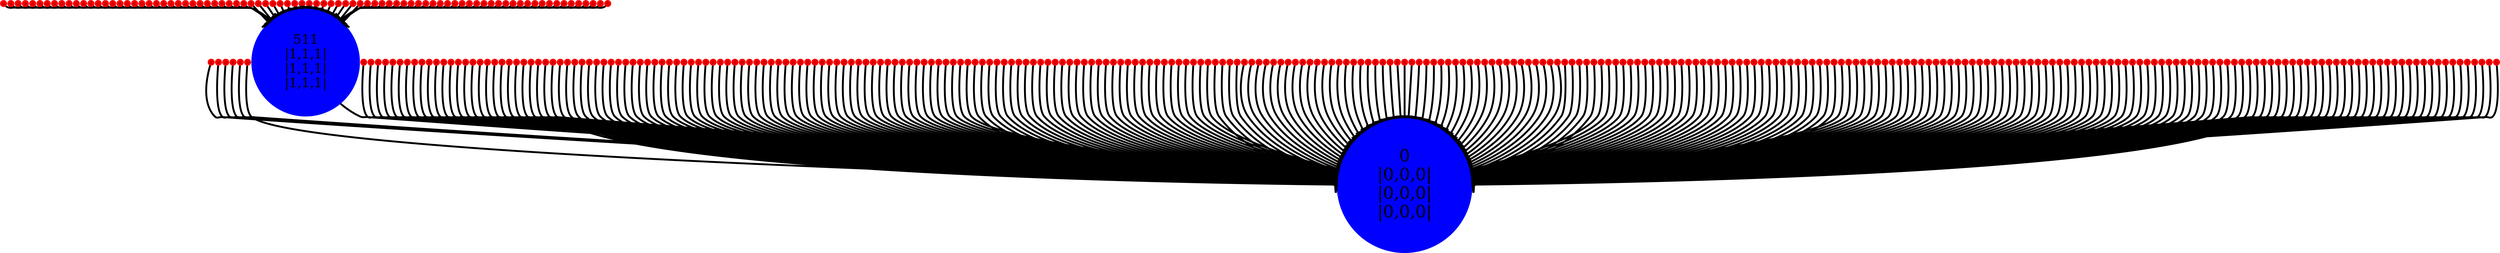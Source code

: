 digraph A {
"0\n|0,0,0|\n|0,0,0|\n|0,0,0|"[shape=circle,height=100.12,width=0.12,fontsize=900,style=filled,color=blue];
"1\n|1,0,0|\n|0,0,0|\n|0,0,0|"[shape=circle,style=filled,color=red,height=5.12,width=0.12,fontsize=50];
"1\n|1,0,0|\n|0,0,0|\n|0,0,0|"->"0\n|0,0,0|\n|0,0,0|\n|0,0,0|"[label="t",arrowsize=5,penwidth=100]
"2\n|0,1,0|\n|0,0,0|\n|0,0,0|"[shape=circle,style=filled,color=red,height=5.12,width=0.12,fontsize=50];
"2\n|0,1,0|\n|0,0,0|\n|0,0,0|"->"0\n|0,0,0|\n|0,0,0|\n|0,0,0|"[label="t",arrowsize=5,penwidth=100]
"3\n|1,1,0|\n|0,0,0|\n|0,0,0|"[shape=circle,style=filled,color=red,height=5.12,width=0.12,fontsize=50];
"3\n|1,1,0|\n|0,0,0|\n|0,0,0|"->"0\n|0,0,0|\n|0,0,0|\n|0,0,0|"[label="t",arrowsize=5,penwidth=100]
"4\n|0,0,1|\n|0,0,0|\n|0,0,0|"[shape=circle,style=filled,color=red,height=5.12,width=0.12,fontsize=50];
"4\n|0,0,1|\n|0,0,0|\n|0,0,0|"->"0\n|0,0,0|\n|0,0,0|\n|0,0,0|"[label="t",arrowsize=5,penwidth=100]
"5\n|1,0,1|\n|0,0,0|\n|0,0,0|"[shape=circle,style=filled,color=red,height=5.12,width=0.12,fontsize=50];
"5\n|1,0,1|\n|0,0,0|\n|0,0,0|"->"0\n|0,0,0|\n|0,0,0|\n|0,0,0|"[label="t",arrowsize=5,penwidth=100]
"6\n|0,1,1|\n|0,0,0|\n|0,0,0|"[shape=circle,style=filled,color=red,height=5.12,width=0.12,fontsize=50];
"6\n|0,1,1|\n|0,0,0|\n|0,0,0|"->"0\n|0,0,0|\n|0,0,0|\n|0,0,0|"[label="t",arrowsize=5,penwidth=100]
"7\n|1,1,1|\n|0,0,0|\n|0,0,0|"[shape=circle,style=filled,color=red,height=5.12,width=0.12,fontsize=50];
"7\n|1,1,1|\n|0,0,0|\n|0,0,0|"->"511\n|1,1,1|\n|1,1,1|\n|1,1,1|"[label="t",arrowsize=5,penwidth=100]
"8\n|0,0,0|\n|1,0,0|\n|0,0,0|"[shape=circle,style=filled,color=red,height=5.12,width=0.12,fontsize=50];
"8\n|0,0,0|\n|1,0,0|\n|0,0,0|"->"0\n|0,0,0|\n|0,0,0|\n|0,0,0|"[label="t",arrowsize=5,penwidth=100]
"9\n|1,0,0|\n|1,0,0|\n|0,0,0|"[shape=circle,style=filled,color=red,height=5.12,width=0.12,fontsize=50];
"9\n|1,0,0|\n|1,0,0|\n|0,0,0|"->"0\n|0,0,0|\n|0,0,0|\n|0,0,0|"[label="t",arrowsize=5,penwidth=100]
"10\n|0,1,0|\n|1,0,0|\n|0,0,0|"[shape=circle,style=filled,color=red,height=5.12,width=0.12,fontsize=50];
"10\n|0,1,0|\n|1,0,0|\n|0,0,0|"->"0\n|0,0,0|\n|0,0,0|\n|0,0,0|"[label="t",arrowsize=5,penwidth=100]
"11\n|1,1,0|\n|1,0,0|\n|0,0,0|"[shape=circle,style=filled,color=red,height=5.12,width=0.12,fontsize=50];
"11\n|1,1,0|\n|1,0,0|\n|0,0,0|"->"511\n|1,1,1|\n|1,1,1|\n|1,1,1|"[label="t",arrowsize=5,penwidth=100]
"12\n|0,0,1|\n|1,0,0|\n|0,0,0|"[shape=circle,style=filled,color=red,height=5.12,width=0.12,fontsize=50];
"12\n|0,0,1|\n|1,0,0|\n|0,0,0|"->"0\n|0,0,0|\n|0,0,0|\n|0,0,0|"[label="t",arrowsize=5,penwidth=100]
"13\n|1,0,1|\n|1,0,0|\n|0,0,0|"[shape=circle,style=filled,color=red,height=5.12,width=0.12,fontsize=50];
"13\n|1,0,1|\n|1,0,0|\n|0,0,0|"->"511\n|1,1,1|\n|1,1,1|\n|1,1,1|"[label="t",arrowsize=5,penwidth=100]
"14\n|0,1,1|\n|1,0,0|\n|0,0,0|"[shape=circle,style=filled,color=red,height=5.12,width=0.12,fontsize=50];
"14\n|0,1,1|\n|1,0,0|\n|0,0,0|"->"511\n|1,1,1|\n|1,1,1|\n|1,1,1|"[label="t",arrowsize=5,penwidth=100]
"16\n|0,0,0|\n|0,1,0|\n|0,0,0|"[shape=circle,style=filled,color=red,height=5.12,width=0.12,fontsize=50];
"16\n|0,0,0|\n|0,1,0|\n|0,0,0|"->"0\n|0,0,0|\n|0,0,0|\n|0,0,0|"[label="t",arrowsize=5,penwidth=100]
"17\n|1,0,0|\n|0,1,0|\n|0,0,0|"[shape=circle,style=filled,color=red,height=5.12,width=0.12,fontsize=50];
"17\n|1,0,0|\n|0,1,0|\n|0,0,0|"->"0\n|0,0,0|\n|0,0,0|\n|0,0,0|"[label="t",arrowsize=5,penwidth=100]
"18\n|0,1,0|\n|0,1,0|\n|0,0,0|"[shape=circle,style=filled,color=red,height=5.12,width=0.12,fontsize=50];
"18\n|0,1,0|\n|0,1,0|\n|0,0,0|"->"0\n|0,0,0|\n|0,0,0|\n|0,0,0|"[label="t",arrowsize=5,penwidth=100]
"19\n|1,1,0|\n|0,1,0|\n|0,0,0|"[shape=circle,style=filled,color=red,height=5.12,width=0.12,fontsize=50];
"19\n|1,1,0|\n|0,1,0|\n|0,0,0|"->"511\n|1,1,1|\n|1,1,1|\n|1,1,1|"[label="t",arrowsize=5,penwidth=100]
"20\n|0,0,1|\n|0,1,0|\n|0,0,0|"[shape=circle,style=filled,color=red,height=5.12,width=0.12,fontsize=50];
"20\n|0,0,1|\n|0,1,0|\n|0,0,0|"->"0\n|0,0,0|\n|0,0,0|\n|0,0,0|"[label="t",arrowsize=5,penwidth=100]
"21\n|1,0,1|\n|0,1,0|\n|0,0,0|"[shape=circle,style=filled,color=red,height=5.12,width=0.12,fontsize=50];
"21\n|1,0,1|\n|0,1,0|\n|0,0,0|"->"511\n|1,1,1|\n|1,1,1|\n|1,1,1|"[label="t",arrowsize=5,penwidth=100]
"22\n|0,1,1|\n|0,1,0|\n|0,0,0|"[shape=circle,style=filled,color=red,height=5.12,width=0.12,fontsize=50];
"22\n|0,1,1|\n|0,1,0|\n|0,0,0|"->"511\n|1,1,1|\n|1,1,1|\n|1,1,1|"[label="t",arrowsize=5,penwidth=100]
"24\n|0,0,0|\n|1,1,0|\n|0,0,0|"[shape=circle,style=filled,color=red,height=5.12,width=0.12,fontsize=50];
"24\n|0,0,0|\n|1,1,0|\n|0,0,0|"->"0\n|0,0,0|\n|0,0,0|\n|0,0,0|"[label="t",arrowsize=5,penwidth=100]
"25\n|1,0,0|\n|1,1,0|\n|0,0,0|"[shape=circle,style=filled,color=red,height=5.12,width=0.12,fontsize=50];
"25\n|1,0,0|\n|1,1,0|\n|0,0,0|"->"511\n|1,1,1|\n|1,1,1|\n|1,1,1|"[label="t",arrowsize=5,penwidth=100]
"26\n|0,1,0|\n|1,1,0|\n|0,0,0|"[shape=circle,style=filled,color=red,height=5.12,width=0.12,fontsize=50];
"26\n|0,1,0|\n|1,1,0|\n|0,0,0|"->"511\n|1,1,1|\n|1,1,1|\n|1,1,1|"[label="t",arrowsize=5,penwidth=100]
"28\n|0,0,1|\n|1,1,0|\n|0,0,0|"[shape=circle,style=filled,color=red,height=5.12,width=0.12,fontsize=50];
"28\n|0,0,1|\n|1,1,0|\n|0,0,0|"->"511\n|1,1,1|\n|1,1,1|\n|1,1,1|"[label="t",arrowsize=5,penwidth=100]
"31\n|1,1,1|\n|1,1,0|\n|0,0,0|"[shape=circle,style=filled,color=red,height=5.12,width=0.12,fontsize=50];
"31\n|1,1,1|\n|1,1,0|\n|0,0,0|"->"0\n|0,0,0|\n|0,0,0|\n|0,0,0|"[label="t",arrowsize=5,penwidth=100]
"32\n|0,0,0|\n|0,0,1|\n|0,0,0|"[shape=circle,style=filled,color=red,height=5.12,width=0.12,fontsize=50];
"32\n|0,0,0|\n|0,0,1|\n|0,0,0|"->"0\n|0,0,0|\n|0,0,0|\n|0,0,0|"[label="t",arrowsize=5,penwidth=100]
"33\n|1,0,0|\n|0,0,1|\n|0,0,0|"[shape=circle,style=filled,color=red,height=5.12,width=0.12,fontsize=50];
"33\n|1,0,0|\n|0,0,1|\n|0,0,0|"->"0\n|0,0,0|\n|0,0,0|\n|0,0,0|"[label="t",arrowsize=5,penwidth=100]
"34\n|0,1,0|\n|0,0,1|\n|0,0,0|"[shape=circle,style=filled,color=red,height=5.12,width=0.12,fontsize=50];
"34\n|0,1,0|\n|0,0,1|\n|0,0,0|"->"0\n|0,0,0|\n|0,0,0|\n|0,0,0|"[label="t",arrowsize=5,penwidth=100]
"35\n|1,1,0|\n|0,0,1|\n|0,0,0|"[shape=circle,style=filled,color=red,height=5.12,width=0.12,fontsize=50];
"35\n|1,1,0|\n|0,0,1|\n|0,0,0|"->"511\n|1,1,1|\n|1,1,1|\n|1,1,1|"[label="t",arrowsize=5,penwidth=100]
"36\n|0,0,1|\n|0,0,1|\n|0,0,0|"[shape=circle,style=filled,color=red,height=5.12,width=0.12,fontsize=50];
"36\n|0,0,1|\n|0,0,1|\n|0,0,0|"->"0\n|0,0,0|\n|0,0,0|\n|0,0,0|"[label="t",arrowsize=5,penwidth=100]
"37\n|1,0,1|\n|0,0,1|\n|0,0,0|"[shape=circle,style=filled,color=red,height=5.12,width=0.12,fontsize=50];
"37\n|1,0,1|\n|0,0,1|\n|0,0,0|"->"511\n|1,1,1|\n|1,1,1|\n|1,1,1|"[label="t",arrowsize=5,penwidth=100]
"38\n|0,1,1|\n|0,0,1|\n|0,0,0|"[shape=circle,style=filled,color=red,height=5.12,width=0.12,fontsize=50];
"38\n|0,1,1|\n|0,0,1|\n|0,0,0|"->"511\n|1,1,1|\n|1,1,1|\n|1,1,1|"[label="t",arrowsize=5,penwidth=100]
"40\n|0,0,0|\n|1,0,1|\n|0,0,0|"[shape=circle,style=filled,color=red,height=5.12,width=0.12,fontsize=50];
"40\n|0,0,0|\n|1,0,1|\n|0,0,0|"->"0\n|0,0,0|\n|0,0,0|\n|0,0,0|"[label="t",arrowsize=5,penwidth=100]
"41\n|1,0,0|\n|1,0,1|\n|0,0,0|"[shape=circle,style=filled,color=red,height=5.12,width=0.12,fontsize=50];
"41\n|1,0,0|\n|1,0,1|\n|0,0,0|"->"511\n|1,1,1|\n|1,1,1|\n|1,1,1|"[label="t",arrowsize=5,penwidth=100]
"42\n|0,1,0|\n|1,0,1|\n|0,0,0|"[shape=circle,style=filled,color=red,height=5.12,width=0.12,fontsize=50];
"42\n|0,1,0|\n|1,0,1|\n|0,0,0|"->"511\n|1,1,1|\n|1,1,1|\n|1,1,1|"[label="t",arrowsize=5,penwidth=100]
"44\n|0,0,1|\n|1,0,1|\n|0,0,0|"[shape=circle,style=filled,color=red,height=5.12,width=0.12,fontsize=50];
"44\n|0,0,1|\n|1,0,1|\n|0,0,0|"->"511\n|1,1,1|\n|1,1,1|\n|1,1,1|"[label="t",arrowsize=5,penwidth=100]
"47\n|1,1,1|\n|1,0,1|\n|0,0,0|"[shape=circle,style=filled,color=red,height=5.12,width=0.12,fontsize=50];
"47\n|1,1,1|\n|1,0,1|\n|0,0,0|"->"0\n|0,0,0|\n|0,0,0|\n|0,0,0|"[label="t",arrowsize=5,penwidth=100]
"48\n|0,0,0|\n|0,1,1|\n|0,0,0|"[shape=circle,style=filled,color=red,height=5.12,width=0.12,fontsize=50];
"48\n|0,0,0|\n|0,1,1|\n|0,0,0|"->"0\n|0,0,0|\n|0,0,0|\n|0,0,0|"[label="t",arrowsize=5,penwidth=100]
"49\n|1,0,0|\n|0,1,1|\n|0,0,0|"[shape=circle,style=filled,color=red,height=5.12,width=0.12,fontsize=50];
"49\n|1,0,0|\n|0,1,1|\n|0,0,0|"->"511\n|1,1,1|\n|1,1,1|\n|1,1,1|"[label="t",arrowsize=5,penwidth=100]
"50\n|0,1,0|\n|0,1,1|\n|0,0,0|"[shape=circle,style=filled,color=red,height=5.12,width=0.12,fontsize=50];
"50\n|0,1,0|\n|0,1,1|\n|0,0,0|"->"511\n|1,1,1|\n|1,1,1|\n|1,1,1|"[label="t",arrowsize=5,penwidth=100]
"52\n|0,0,1|\n|0,1,1|\n|0,0,0|"[shape=circle,style=filled,color=red,height=5.12,width=0.12,fontsize=50];
"52\n|0,0,1|\n|0,1,1|\n|0,0,0|"->"511\n|1,1,1|\n|1,1,1|\n|1,1,1|"[label="t",arrowsize=5,penwidth=100]
"55\n|1,1,1|\n|0,1,1|\n|0,0,0|"[shape=circle,style=filled,color=red,height=5.12,width=0.12,fontsize=50];
"55\n|1,1,1|\n|0,1,1|\n|0,0,0|"->"0\n|0,0,0|\n|0,0,0|\n|0,0,0|"[label="t",arrowsize=5,penwidth=100]
"56\n|0,0,0|\n|1,1,1|\n|0,0,0|"[shape=circle,style=filled,color=red,height=5.12,width=0.12,fontsize=50];
"56\n|0,0,0|\n|1,1,1|\n|0,0,0|"->"511\n|1,1,1|\n|1,1,1|\n|1,1,1|"[label="t",arrowsize=5,penwidth=100]
"59\n|1,1,0|\n|1,1,1|\n|0,0,0|"[shape=circle,style=filled,color=red,height=5.12,width=0.12,fontsize=50];
"59\n|1,1,0|\n|1,1,1|\n|0,0,0|"->"0\n|0,0,0|\n|0,0,0|\n|0,0,0|"[label="t",arrowsize=5,penwidth=100]
"61\n|1,0,1|\n|1,1,1|\n|0,0,0|"[shape=circle,style=filled,color=red,height=5.12,width=0.12,fontsize=50];
"61\n|1,0,1|\n|1,1,1|\n|0,0,0|"->"0\n|0,0,0|\n|0,0,0|\n|0,0,0|"[label="t",arrowsize=5,penwidth=100]
"62\n|0,1,1|\n|1,1,1|\n|0,0,0|"[shape=circle,style=filled,color=red,height=5.12,width=0.12,fontsize=50];
"62\n|0,1,1|\n|1,1,1|\n|0,0,0|"->"0\n|0,0,0|\n|0,0,0|\n|0,0,0|"[label="t",arrowsize=5,penwidth=100]
"63\n|1,1,1|\n|1,1,1|\n|0,0,0|"[shape=circle,style=filled,color=red,height=5.12,width=0.12,fontsize=50];
"63\n|1,1,1|\n|1,1,1|\n|0,0,0|"->"0\n|0,0,0|\n|0,0,0|\n|0,0,0|"[label="t",arrowsize=5,penwidth=100]
"64\n|0,0,0|\n|0,0,0|\n|1,0,0|"[shape=circle,style=filled,color=red,height=5.12,width=0.12,fontsize=50];
"64\n|0,0,0|\n|0,0,0|\n|1,0,0|"->"0\n|0,0,0|\n|0,0,0|\n|0,0,0|"[label="t",arrowsize=5,penwidth=100]
"65\n|1,0,0|\n|0,0,0|\n|1,0,0|"[shape=circle,style=filled,color=red,height=5.12,width=0.12,fontsize=50];
"65\n|1,0,0|\n|0,0,0|\n|1,0,0|"->"0\n|0,0,0|\n|0,0,0|\n|0,0,0|"[label="t",arrowsize=5,penwidth=100]
"66\n|0,1,0|\n|0,0,0|\n|1,0,0|"[shape=circle,style=filled,color=red,height=5.12,width=0.12,fontsize=50];
"66\n|0,1,0|\n|0,0,0|\n|1,0,0|"->"0\n|0,0,0|\n|0,0,0|\n|0,0,0|"[label="t",arrowsize=5,penwidth=100]
"67\n|1,1,0|\n|0,0,0|\n|1,0,0|"[shape=circle,style=filled,color=red,height=5.12,width=0.12,fontsize=50];
"67\n|1,1,0|\n|0,0,0|\n|1,0,0|"->"511\n|1,1,1|\n|1,1,1|\n|1,1,1|"[label="t",arrowsize=5,penwidth=100]
"68\n|0,0,1|\n|0,0,0|\n|1,0,0|"[shape=circle,style=filled,color=red,height=5.12,width=0.12,fontsize=50];
"68\n|0,0,1|\n|0,0,0|\n|1,0,0|"->"0\n|0,0,0|\n|0,0,0|\n|0,0,0|"[label="t",arrowsize=5,penwidth=100]
"69\n|1,0,1|\n|0,0,0|\n|1,0,0|"[shape=circle,style=filled,color=red,height=5.12,width=0.12,fontsize=50];
"69\n|1,0,1|\n|0,0,0|\n|1,0,0|"->"511\n|1,1,1|\n|1,1,1|\n|1,1,1|"[label="t",arrowsize=5,penwidth=100]
"70\n|0,1,1|\n|0,0,0|\n|1,0,0|"[shape=circle,style=filled,color=red,height=5.12,width=0.12,fontsize=50];
"70\n|0,1,1|\n|0,0,0|\n|1,0,0|"->"511\n|1,1,1|\n|1,1,1|\n|1,1,1|"[label="t",arrowsize=5,penwidth=100]
"72\n|0,0,0|\n|1,0,0|\n|1,0,0|"[shape=circle,style=filled,color=red,height=5.12,width=0.12,fontsize=50];
"72\n|0,0,0|\n|1,0,0|\n|1,0,0|"->"0\n|0,0,0|\n|0,0,0|\n|0,0,0|"[label="t",arrowsize=5,penwidth=100]
"73\n|1,0,0|\n|1,0,0|\n|1,0,0|"[shape=circle,style=filled,color=red,height=5.12,width=0.12,fontsize=50];
"73\n|1,0,0|\n|1,0,0|\n|1,0,0|"->"511\n|1,1,1|\n|1,1,1|\n|1,1,1|"[label="t",arrowsize=5,penwidth=100]
"74\n|0,1,0|\n|1,0,0|\n|1,0,0|"[shape=circle,style=filled,color=red,height=5.12,width=0.12,fontsize=50];
"74\n|0,1,0|\n|1,0,0|\n|1,0,0|"->"511\n|1,1,1|\n|1,1,1|\n|1,1,1|"[label="t",arrowsize=5,penwidth=100]
"76\n|0,0,1|\n|1,0,0|\n|1,0,0|"[shape=circle,style=filled,color=red,height=5.12,width=0.12,fontsize=50];
"76\n|0,0,1|\n|1,0,0|\n|1,0,0|"->"511\n|1,1,1|\n|1,1,1|\n|1,1,1|"[label="t",arrowsize=5,penwidth=100]
"79\n|1,1,1|\n|1,0,0|\n|1,0,0|"[shape=circle,style=filled,color=red,height=5.12,width=0.12,fontsize=50];
"79\n|1,1,1|\n|1,0,0|\n|1,0,0|"->"0\n|0,0,0|\n|0,0,0|\n|0,0,0|"[label="t",arrowsize=5,penwidth=100]
"80\n|0,0,0|\n|0,1,0|\n|1,0,0|"[shape=circle,style=filled,color=red,height=5.12,width=0.12,fontsize=50];
"80\n|0,0,0|\n|0,1,0|\n|1,0,0|"->"0\n|0,0,0|\n|0,0,0|\n|0,0,0|"[label="t",arrowsize=5,penwidth=100]
"81\n|1,0,0|\n|0,1,0|\n|1,0,0|"[shape=circle,style=filled,color=red,height=5.12,width=0.12,fontsize=50];
"81\n|1,0,0|\n|0,1,0|\n|1,0,0|"->"511\n|1,1,1|\n|1,1,1|\n|1,1,1|"[label="t",arrowsize=5,penwidth=100]
"82\n|0,1,0|\n|0,1,0|\n|1,0,0|"[shape=circle,style=filled,color=red,height=5.12,width=0.12,fontsize=50];
"82\n|0,1,0|\n|0,1,0|\n|1,0,0|"->"511\n|1,1,1|\n|1,1,1|\n|1,1,1|"[label="t",arrowsize=5,penwidth=100]
"84\n|0,0,1|\n|0,1,0|\n|1,0,0|"[shape=circle,style=filled,color=red,height=5.12,width=0.12,fontsize=50];
"84\n|0,0,1|\n|0,1,0|\n|1,0,0|"->"511\n|1,1,1|\n|1,1,1|\n|1,1,1|"[label="t",arrowsize=5,penwidth=100]
"87\n|1,1,1|\n|0,1,0|\n|1,0,0|"[shape=circle,style=filled,color=red,height=5.12,width=0.12,fontsize=50];
"87\n|1,1,1|\n|0,1,0|\n|1,0,0|"->"0\n|0,0,0|\n|0,0,0|\n|0,0,0|"[label="t",arrowsize=5,penwidth=100]
"88\n|0,0,0|\n|1,1,0|\n|1,0,0|"[shape=circle,style=filled,color=red,height=5.12,width=0.12,fontsize=50];
"88\n|0,0,0|\n|1,1,0|\n|1,0,0|"->"511\n|1,1,1|\n|1,1,1|\n|1,1,1|"[label="t",arrowsize=5,penwidth=100]
"91\n|1,1,0|\n|1,1,0|\n|1,0,0|"[shape=circle,style=filled,color=red,height=5.12,width=0.12,fontsize=50];
"91\n|1,1,0|\n|1,1,0|\n|1,0,0|"->"0\n|0,0,0|\n|0,0,0|\n|0,0,0|"[label="t",arrowsize=5,penwidth=100]
"93\n|1,0,1|\n|1,1,0|\n|1,0,0|"[shape=circle,style=filled,color=red,height=5.12,width=0.12,fontsize=50];
"93\n|1,0,1|\n|1,1,0|\n|1,0,0|"->"0\n|0,0,0|\n|0,0,0|\n|0,0,0|"[label="t",arrowsize=5,penwidth=100]
"94\n|0,1,1|\n|1,1,0|\n|1,0,0|"[shape=circle,style=filled,color=red,height=5.12,width=0.12,fontsize=50];
"94\n|0,1,1|\n|1,1,0|\n|1,0,0|"->"0\n|0,0,0|\n|0,0,0|\n|0,0,0|"[label="t",arrowsize=5,penwidth=100]
"95\n|1,1,1|\n|1,1,0|\n|1,0,0|"[shape=circle,style=filled,color=red,height=5.12,width=0.12,fontsize=50];
"95\n|1,1,1|\n|1,1,0|\n|1,0,0|"->"0\n|0,0,0|\n|0,0,0|\n|0,0,0|"[label="t",arrowsize=5,penwidth=100]
"96\n|0,0,0|\n|0,0,1|\n|1,0,0|"[shape=circle,style=filled,color=red,height=5.12,width=0.12,fontsize=50];
"96\n|0,0,0|\n|0,0,1|\n|1,0,0|"->"0\n|0,0,0|\n|0,0,0|\n|0,0,0|"[label="t",arrowsize=5,penwidth=100]
"97\n|1,0,0|\n|0,0,1|\n|1,0,0|"[shape=circle,style=filled,color=red,height=5.12,width=0.12,fontsize=50];
"97\n|1,0,0|\n|0,0,1|\n|1,0,0|"->"511\n|1,1,1|\n|1,1,1|\n|1,1,1|"[label="t",arrowsize=5,penwidth=100]
"98\n|0,1,0|\n|0,0,1|\n|1,0,0|"[shape=circle,style=filled,color=red,height=5.12,width=0.12,fontsize=50];
"98\n|0,1,0|\n|0,0,1|\n|1,0,0|"->"511\n|1,1,1|\n|1,1,1|\n|1,1,1|"[label="t",arrowsize=5,penwidth=100]
"100\n|0,0,1|\n|0,0,1|\n|1,0,0|"[shape=circle,style=filled,color=red,height=5.12,width=0.12,fontsize=50];
"100\n|0,0,1|\n|0,0,1|\n|1,0,0|"->"511\n|1,1,1|\n|1,1,1|\n|1,1,1|"[label="t",arrowsize=5,penwidth=100]
"103\n|1,1,1|\n|0,0,1|\n|1,0,0|"[shape=circle,style=filled,color=red,height=5.12,width=0.12,fontsize=50];
"103\n|1,1,1|\n|0,0,1|\n|1,0,0|"->"0\n|0,0,0|\n|0,0,0|\n|0,0,0|"[label="t",arrowsize=5,penwidth=100]
"104\n|0,0,0|\n|1,0,1|\n|1,0,0|"[shape=circle,style=filled,color=red,height=5.12,width=0.12,fontsize=50];
"104\n|0,0,0|\n|1,0,1|\n|1,0,0|"->"511\n|1,1,1|\n|1,1,1|\n|1,1,1|"[label="t",arrowsize=5,penwidth=100]
"107\n|1,1,0|\n|1,0,1|\n|1,0,0|"[shape=circle,style=filled,color=red,height=5.12,width=0.12,fontsize=50];
"107\n|1,1,0|\n|1,0,1|\n|1,0,0|"->"0\n|0,0,0|\n|0,0,0|\n|0,0,0|"[label="t",arrowsize=5,penwidth=100]
"109\n|1,0,1|\n|1,0,1|\n|1,0,0|"[shape=circle,style=filled,color=red,height=5.12,width=0.12,fontsize=50];
"109\n|1,0,1|\n|1,0,1|\n|1,0,0|"->"0\n|0,0,0|\n|0,0,0|\n|0,0,0|"[label="t",arrowsize=5,penwidth=100]
"110\n|0,1,1|\n|1,0,1|\n|1,0,0|"[shape=circle,style=filled,color=red,height=5.12,width=0.12,fontsize=50];
"110\n|0,1,1|\n|1,0,1|\n|1,0,0|"->"0\n|0,0,0|\n|0,0,0|\n|0,0,0|"[label="t",arrowsize=5,penwidth=100]
"111\n|1,1,1|\n|1,0,1|\n|1,0,0|"[shape=circle,style=filled,color=red,height=5.12,width=0.12,fontsize=50];
"111\n|1,1,1|\n|1,0,1|\n|1,0,0|"->"0\n|0,0,0|\n|0,0,0|\n|0,0,0|"[label="t",arrowsize=5,penwidth=100]
"112\n|0,0,0|\n|0,1,1|\n|1,0,0|"[shape=circle,style=filled,color=red,height=5.12,width=0.12,fontsize=50];
"112\n|0,0,0|\n|0,1,1|\n|1,0,0|"->"511\n|1,1,1|\n|1,1,1|\n|1,1,1|"[label="t",arrowsize=5,penwidth=100]
"115\n|1,1,0|\n|0,1,1|\n|1,0,0|"[shape=circle,style=filled,color=red,height=5.12,width=0.12,fontsize=50];
"115\n|1,1,0|\n|0,1,1|\n|1,0,0|"->"0\n|0,0,0|\n|0,0,0|\n|0,0,0|"[label="t",arrowsize=5,penwidth=100]
"117\n|1,0,1|\n|0,1,1|\n|1,0,0|"[shape=circle,style=filled,color=red,height=5.12,width=0.12,fontsize=50];
"117\n|1,0,1|\n|0,1,1|\n|1,0,0|"->"0\n|0,0,0|\n|0,0,0|\n|0,0,0|"[label="t",arrowsize=5,penwidth=100]
"118\n|0,1,1|\n|0,1,1|\n|1,0,0|"[shape=circle,style=filled,color=red,height=5.12,width=0.12,fontsize=50];
"118\n|0,1,1|\n|0,1,1|\n|1,0,0|"->"0\n|0,0,0|\n|0,0,0|\n|0,0,0|"[label="t",arrowsize=5,penwidth=100]
"119\n|1,1,1|\n|0,1,1|\n|1,0,0|"[shape=circle,style=filled,color=red,height=5.12,width=0.12,fontsize=50];
"119\n|1,1,1|\n|0,1,1|\n|1,0,0|"->"0\n|0,0,0|\n|0,0,0|\n|0,0,0|"[label="t",arrowsize=5,penwidth=100]
"121\n|1,0,0|\n|1,1,1|\n|1,0,0|"[shape=circle,style=filled,color=red,height=5.12,width=0.12,fontsize=50];
"121\n|1,0,0|\n|1,1,1|\n|1,0,0|"->"0\n|0,0,0|\n|0,0,0|\n|0,0,0|"[label="t",arrowsize=5,penwidth=100]
"122\n|0,1,0|\n|1,1,1|\n|1,0,0|"[shape=circle,style=filled,color=red,height=5.12,width=0.12,fontsize=50];
"122\n|0,1,0|\n|1,1,1|\n|1,0,0|"->"0\n|0,0,0|\n|0,0,0|\n|0,0,0|"[label="t",arrowsize=5,penwidth=100]
"123\n|1,1,0|\n|1,1,1|\n|1,0,0|"[shape=circle,style=filled,color=red,height=5.12,width=0.12,fontsize=50];
"123\n|1,1,0|\n|1,1,1|\n|1,0,0|"->"0\n|0,0,0|\n|0,0,0|\n|0,0,0|"[label="t",arrowsize=5,penwidth=100]
"124\n|0,0,1|\n|1,1,1|\n|1,0,0|"[shape=circle,style=filled,color=red,height=5.12,width=0.12,fontsize=50];
"124\n|0,0,1|\n|1,1,1|\n|1,0,0|"->"0\n|0,0,0|\n|0,0,0|\n|0,0,0|"[label="t",arrowsize=5,penwidth=100]
"125\n|1,0,1|\n|1,1,1|\n|1,0,0|"[shape=circle,style=filled,color=red,height=5.12,width=0.12,fontsize=50];
"125\n|1,0,1|\n|1,1,1|\n|1,0,0|"->"0\n|0,0,0|\n|0,0,0|\n|0,0,0|"[label="t",arrowsize=5,penwidth=100]
"126\n|0,1,1|\n|1,1,1|\n|1,0,0|"[shape=circle,style=filled,color=red,height=5.12,width=0.12,fontsize=50];
"126\n|0,1,1|\n|1,1,1|\n|1,0,0|"->"0\n|0,0,0|\n|0,0,0|\n|0,0,0|"[label="t",arrowsize=5,penwidth=100]
"127\n|1,1,1|\n|1,1,1|\n|1,0,0|"[shape=circle,style=filled,color=red,height=5.12,width=0.12,fontsize=50];
"127\n|1,1,1|\n|1,1,1|\n|1,0,0|"->"0\n|0,0,0|\n|0,0,0|\n|0,0,0|"[label="t",arrowsize=5,penwidth=100]
"128\n|0,0,0|\n|0,0,0|\n|0,1,0|"[shape=circle,style=filled,color=red,height=5.12,width=0.12,fontsize=50];
"128\n|0,0,0|\n|0,0,0|\n|0,1,0|"->"0\n|0,0,0|\n|0,0,0|\n|0,0,0|"[label="t",arrowsize=5,penwidth=100]
"129\n|1,0,0|\n|0,0,0|\n|0,1,0|"[shape=circle,style=filled,color=red,height=5.12,width=0.12,fontsize=50];
"129\n|1,0,0|\n|0,0,0|\n|0,1,0|"->"0\n|0,0,0|\n|0,0,0|\n|0,0,0|"[label="t",arrowsize=5,penwidth=100]
"130\n|0,1,0|\n|0,0,0|\n|0,1,0|"[shape=circle,style=filled,color=red,height=5.12,width=0.12,fontsize=50];
"130\n|0,1,0|\n|0,0,0|\n|0,1,0|"->"0\n|0,0,0|\n|0,0,0|\n|0,0,0|"[label="t",arrowsize=5,penwidth=100]
"131\n|1,1,0|\n|0,0,0|\n|0,1,0|"[shape=circle,style=filled,color=red,height=5.12,width=0.12,fontsize=50];
"131\n|1,1,0|\n|0,0,0|\n|0,1,0|"->"511\n|1,1,1|\n|1,1,1|\n|1,1,1|"[label="t",arrowsize=5,penwidth=100]
"132\n|0,0,1|\n|0,0,0|\n|0,1,0|"[shape=circle,style=filled,color=red,height=5.12,width=0.12,fontsize=50];
"132\n|0,0,1|\n|0,0,0|\n|0,1,0|"->"0\n|0,0,0|\n|0,0,0|\n|0,0,0|"[label="t",arrowsize=5,penwidth=100]
"133\n|1,0,1|\n|0,0,0|\n|0,1,0|"[shape=circle,style=filled,color=red,height=5.12,width=0.12,fontsize=50];
"133\n|1,0,1|\n|0,0,0|\n|0,1,0|"->"511\n|1,1,1|\n|1,1,1|\n|1,1,1|"[label="t",arrowsize=5,penwidth=100]
"134\n|0,1,1|\n|0,0,0|\n|0,1,0|"[shape=circle,style=filled,color=red,height=5.12,width=0.12,fontsize=50];
"134\n|0,1,1|\n|0,0,0|\n|0,1,0|"->"511\n|1,1,1|\n|1,1,1|\n|1,1,1|"[label="t",arrowsize=5,penwidth=100]
"136\n|0,0,0|\n|1,0,0|\n|0,1,0|"[shape=circle,style=filled,color=red,height=5.12,width=0.12,fontsize=50];
"136\n|0,0,0|\n|1,0,0|\n|0,1,0|"->"0\n|0,0,0|\n|0,0,0|\n|0,0,0|"[label="t",arrowsize=5,penwidth=100]
"137\n|1,0,0|\n|1,0,0|\n|0,1,0|"[shape=circle,style=filled,color=red,height=5.12,width=0.12,fontsize=50];
"137\n|1,0,0|\n|1,0,0|\n|0,1,0|"->"511\n|1,1,1|\n|1,1,1|\n|1,1,1|"[label="t",arrowsize=5,penwidth=100]
"138\n|0,1,0|\n|1,0,0|\n|0,1,0|"[shape=circle,style=filled,color=red,height=5.12,width=0.12,fontsize=50];
"138\n|0,1,0|\n|1,0,0|\n|0,1,0|"->"511\n|1,1,1|\n|1,1,1|\n|1,1,1|"[label="t",arrowsize=5,penwidth=100]
"140\n|0,0,1|\n|1,0,0|\n|0,1,0|"[shape=circle,style=filled,color=red,height=5.12,width=0.12,fontsize=50];
"140\n|0,0,1|\n|1,0,0|\n|0,1,0|"->"511\n|1,1,1|\n|1,1,1|\n|1,1,1|"[label="t",arrowsize=5,penwidth=100]
"143\n|1,1,1|\n|1,0,0|\n|0,1,0|"[shape=circle,style=filled,color=red,height=5.12,width=0.12,fontsize=50];
"143\n|1,1,1|\n|1,0,0|\n|0,1,0|"->"0\n|0,0,0|\n|0,0,0|\n|0,0,0|"[label="t",arrowsize=5,penwidth=100]
"144\n|0,0,0|\n|0,1,0|\n|0,1,0|"[shape=circle,style=filled,color=red,height=5.12,width=0.12,fontsize=50];
"144\n|0,0,0|\n|0,1,0|\n|0,1,0|"->"0\n|0,0,0|\n|0,0,0|\n|0,0,0|"[label="t",arrowsize=5,penwidth=100]
"145\n|1,0,0|\n|0,1,0|\n|0,1,0|"[shape=circle,style=filled,color=red,height=5.12,width=0.12,fontsize=50];
"145\n|1,0,0|\n|0,1,0|\n|0,1,0|"->"511\n|1,1,1|\n|1,1,1|\n|1,1,1|"[label="t",arrowsize=5,penwidth=100]
"146\n|0,1,0|\n|0,1,0|\n|0,1,0|"[shape=circle,style=filled,color=red,height=5.12,width=0.12,fontsize=50];
"146\n|0,1,0|\n|0,1,0|\n|0,1,0|"->"511\n|1,1,1|\n|1,1,1|\n|1,1,1|"[label="t",arrowsize=5,penwidth=100]
"148\n|0,0,1|\n|0,1,0|\n|0,1,0|"[shape=circle,style=filled,color=red,height=5.12,width=0.12,fontsize=50];
"148\n|0,0,1|\n|0,1,0|\n|0,1,0|"->"511\n|1,1,1|\n|1,1,1|\n|1,1,1|"[label="t",arrowsize=5,penwidth=100]
"151\n|1,1,1|\n|0,1,0|\n|0,1,0|"[shape=circle,style=filled,color=red,height=5.12,width=0.12,fontsize=50];
"151\n|1,1,1|\n|0,1,0|\n|0,1,0|"->"0\n|0,0,0|\n|0,0,0|\n|0,0,0|"[label="t",arrowsize=5,penwidth=100]
"152\n|0,0,0|\n|1,1,0|\n|0,1,0|"[shape=circle,style=filled,color=red,height=5.12,width=0.12,fontsize=50];
"152\n|0,0,0|\n|1,1,0|\n|0,1,0|"->"511\n|1,1,1|\n|1,1,1|\n|1,1,1|"[label="t",arrowsize=5,penwidth=100]
"155\n|1,1,0|\n|1,1,0|\n|0,1,0|"[shape=circle,style=filled,color=red,height=5.12,width=0.12,fontsize=50];
"155\n|1,1,0|\n|1,1,0|\n|0,1,0|"->"0\n|0,0,0|\n|0,0,0|\n|0,0,0|"[label="t",arrowsize=5,penwidth=100]
"157\n|1,0,1|\n|1,1,0|\n|0,1,0|"[shape=circle,style=filled,color=red,height=5.12,width=0.12,fontsize=50];
"157\n|1,0,1|\n|1,1,0|\n|0,1,0|"->"0\n|0,0,0|\n|0,0,0|\n|0,0,0|"[label="t",arrowsize=5,penwidth=100]
"158\n|0,1,1|\n|1,1,0|\n|0,1,0|"[shape=circle,style=filled,color=red,height=5.12,width=0.12,fontsize=50];
"158\n|0,1,1|\n|1,1,0|\n|0,1,0|"->"0\n|0,0,0|\n|0,0,0|\n|0,0,0|"[label="t",arrowsize=5,penwidth=100]
"159\n|1,1,1|\n|1,1,0|\n|0,1,0|"[shape=circle,style=filled,color=red,height=5.12,width=0.12,fontsize=50];
"159\n|1,1,1|\n|1,1,0|\n|0,1,0|"->"0\n|0,0,0|\n|0,0,0|\n|0,0,0|"[label="t",arrowsize=5,penwidth=100]
"160\n|0,0,0|\n|0,0,1|\n|0,1,0|"[shape=circle,style=filled,color=red,height=5.12,width=0.12,fontsize=50];
"160\n|0,0,0|\n|0,0,1|\n|0,1,0|"->"0\n|0,0,0|\n|0,0,0|\n|0,0,0|"[label="t",arrowsize=5,penwidth=100]
"161\n|1,0,0|\n|0,0,1|\n|0,1,0|"[shape=circle,style=filled,color=red,height=5.12,width=0.12,fontsize=50];
"161\n|1,0,0|\n|0,0,1|\n|0,1,0|"->"511\n|1,1,1|\n|1,1,1|\n|1,1,1|"[label="t",arrowsize=5,penwidth=100]
"162\n|0,1,0|\n|0,0,1|\n|0,1,0|"[shape=circle,style=filled,color=red,height=5.12,width=0.12,fontsize=50];
"162\n|0,1,0|\n|0,0,1|\n|0,1,0|"->"511\n|1,1,1|\n|1,1,1|\n|1,1,1|"[label="t",arrowsize=5,penwidth=100]
"164\n|0,0,1|\n|0,0,1|\n|0,1,0|"[shape=circle,style=filled,color=red,height=5.12,width=0.12,fontsize=50];
"164\n|0,0,1|\n|0,0,1|\n|0,1,0|"->"511\n|1,1,1|\n|1,1,1|\n|1,1,1|"[label="t",arrowsize=5,penwidth=100]
"167\n|1,1,1|\n|0,0,1|\n|0,1,0|"[shape=circle,style=filled,color=red,height=5.12,width=0.12,fontsize=50];
"167\n|1,1,1|\n|0,0,1|\n|0,1,0|"->"0\n|0,0,0|\n|0,0,0|\n|0,0,0|"[label="t",arrowsize=5,penwidth=100]
"168\n|0,0,0|\n|1,0,1|\n|0,1,0|"[shape=circle,style=filled,color=red,height=5.12,width=0.12,fontsize=50];
"168\n|0,0,0|\n|1,0,1|\n|0,1,0|"->"511\n|1,1,1|\n|1,1,1|\n|1,1,1|"[label="t",arrowsize=5,penwidth=100]
"171\n|1,1,0|\n|1,0,1|\n|0,1,0|"[shape=circle,style=filled,color=red,height=5.12,width=0.12,fontsize=50];
"171\n|1,1,0|\n|1,0,1|\n|0,1,0|"->"0\n|0,0,0|\n|0,0,0|\n|0,0,0|"[label="t",arrowsize=5,penwidth=100]
"173\n|1,0,1|\n|1,0,1|\n|0,1,0|"[shape=circle,style=filled,color=red,height=5.12,width=0.12,fontsize=50];
"173\n|1,0,1|\n|1,0,1|\n|0,1,0|"->"0\n|0,0,0|\n|0,0,0|\n|0,0,0|"[label="t",arrowsize=5,penwidth=100]
"174\n|0,1,1|\n|1,0,1|\n|0,1,0|"[shape=circle,style=filled,color=red,height=5.12,width=0.12,fontsize=50];
"174\n|0,1,1|\n|1,0,1|\n|0,1,0|"->"0\n|0,0,0|\n|0,0,0|\n|0,0,0|"[label="t",arrowsize=5,penwidth=100]
"175\n|1,1,1|\n|1,0,1|\n|0,1,0|"[shape=circle,style=filled,color=red,height=5.12,width=0.12,fontsize=50];
"175\n|1,1,1|\n|1,0,1|\n|0,1,0|"->"0\n|0,0,0|\n|0,0,0|\n|0,0,0|"[label="t",arrowsize=5,penwidth=100]
"176\n|0,0,0|\n|0,1,1|\n|0,1,0|"[shape=circle,style=filled,color=red,height=5.12,width=0.12,fontsize=50];
"176\n|0,0,0|\n|0,1,1|\n|0,1,0|"->"511\n|1,1,1|\n|1,1,1|\n|1,1,1|"[label="t",arrowsize=5,penwidth=100]
"179\n|1,1,0|\n|0,1,1|\n|0,1,0|"[shape=circle,style=filled,color=red,height=5.12,width=0.12,fontsize=50];
"179\n|1,1,0|\n|0,1,1|\n|0,1,0|"->"0\n|0,0,0|\n|0,0,0|\n|0,0,0|"[label="t",arrowsize=5,penwidth=100]
"181\n|1,0,1|\n|0,1,1|\n|0,1,0|"[shape=circle,style=filled,color=red,height=5.12,width=0.12,fontsize=50];
"181\n|1,0,1|\n|0,1,1|\n|0,1,0|"->"0\n|0,0,0|\n|0,0,0|\n|0,0,0|"[label="t",arrowsize=5,penwidth=100]
"182\n|0,1,1|\n|0,1,1|\n|0,1,0|"[shape=circle,style=filled,color=red,height=5.12,width=0.12,fontsize=50];
"182\n|0,1,1|\n|0,1,1|\n|0,1,0|"->"0\n|0,0,0|\n|0,0,0|\n|0,0,0|"[label="t",arrowsize=5,penwidth=100]
"183\n|1,1,1|\n|0,1,1|\n|0,1,0|"[shape=circle,style=filled,color=red,height=5.12,width=0.12,fontsize=50];
"183\n|1,1,1|\n|0,1,1|\n|0,1,0|"->"0\n|0,0,0|\n|0,0,0|\n|0,0,0|"[label="t",arrowsize=5,penwidth=100]
"185\n|1,0,0|\n|1,1,1|\n|0,1,0|"[shape=circle,style=filled,color=red,height=5.12,width=0.12,fontsize=50];
"185\n|1,0,0|\n|1,1,1|\n|0,1,0|"->"0\n|0,0,0|\n|0,0,0|\n|0,0,0|"[label="t",arrowsize=5,penwidth=100]
"186\n|0,1,0|\n|1,1,1|\n|0,1,0|"[shape=circle,style=filled,color=red,height=5.12,width=0.12,fontsize=50];
"186\n|0,1,0|\n|1,1,1|\n|0,1,0|"->"0\n|0,0,0|\n|0,0,0|\n|0,0,0|"[label="t",arrowsize=5,penwidth=100]
"187\n|1,1,0|\n|1,1,1|\n|0,1,0|"[shape=circle,style=filled,color=red,height=5.12,width=0.12,fontsize=50];
"187\n|1,1,0|\n|1,1,1|\n|0,1,0|"->"0\n|0,0,0|\n|0,0,0|\n|0,0,0|"[label="t",arrowsize=5,penwidth=100]
"188\n|0,0,1|\n|1,1,1|\n|0,1,0|"[shape=circle,style=filled,color=red,height=5.12,width=0.12,fontsize=50];
"188\n|0,0,1|\n|1,1,1|\n|0,1,0|"->"0\n|0,0,0|\n|0,0,0|\n|0,0,0|"[label="t",arrowsize=5,penwidth=100]
"189\n|1,0,1|\n|1,1,1|\n|0,1,0|"[shape=circle,style=filled,color=red,height=5.12,width=0.12,fontsize=50];
"189\n|1,0,1|\n|1,1,1|\n|0,1,0|"->"0\n|0,0,0|\n|0,0,0|\n|0,0,0|"[label="t",arrowsize=5,penwidth=100]
"190\n|0,1,1|\n|1,1,1|\n|0,1,0|"[shape=circle,style=filled,color=red,height=5.12,width=0.12,fontsize=50];
"190\n|0,1,1|\n|1,1,1|\n|0,1,0|"->"0\n|0,0,0|\n|0,0,0|\n|0,0,0|"[label="t",arrowsize=5,penwidth=100]
"191\n|1,1,1|\n|1,1,1|\n|0,1,0|"[shape=circle,style=filled,color=red,height=5.12,width=0.12,fontsize=50];
"191\n|1,1,1|\n|1,1,1|\n|0,1,0|"->"0\n|0,0,0|\n|0,0,0|\n|0,0,0|"[label="t",arrowsize=5,penwidth=100]
"192\n|0,0,0|\n|0,0,0|\n|1,1,0|"[shape=circle,style=filled,color=red,height=5.12,width=0.12,fontsize=50];
"192\n|0,0,0|\n|0,0,0|\n|1,1,0|"->"0\n|0,0,0|\n|0,0,0|\n|0,0,0|"[label="t",arrowsize=5,penwidth=100]
"193\n|1,0,0|\n|0,0,0|\n|1,1,0|"[shape=circle,style=filled,color=red,height=5.12,width=0.12,fontsize=50];
"193\n|1,0,0|\n|0,0,0|\n|1,1,0|"->"511\n|1,1,1|\n|1,1,1|\n|1,1,1|"[label="t",arrowsize=5,penwidth=100]
"194\n|0,1,0|\n|0,0,0|\n|1,1,0|"[shape=circle,style=filled,color=red,height=5.12,width=0.12,fontsize=50];
"194\n|0,1,0|\n|0,0,0|\n|1,1,0|"->"511\n|1,1,1|\n|1,1,1|\n|1,1,1|"[label="t",arrowsize=5,penwidth=100]
"196\n|0,0,1|\n|0,0,0|\n|1,1,0|"[shape=circle,style=filled,color=red,height=5.12,width=0.12,fontsize=50];
"196\n|0,0,1|\n|0,0,0|\n|1,1,0|"->"511\n|1,1,1|\n|1,1,1|\n|1,1,1|"[label="t",arrowsize=5,penwidth=100]
"199\n|1,1,1|\n|0,0,0|\n|1,1,0|"[shape=circle,style=filled,color=red,height=5.12,width=0.12,fontsize=50];
"199\n|1,1,1|\n|0,0,0|\n|1,1,0|"->"0\n|0,0,0|\n|0,0,0|\n|0,0,0|"[label="t",arrowsize=5,penwidth=100]
"200\n|0,0,0|\n|1,0,0|\n|1,1,0|"[shape=circle,style=filled,color=red,height=5.12,width=0.12,fontsize=50];
"200\n|0,0,0|\n|1,0,0|\n|1,1,0|"->"511\n|1,1,1|\n|1,1,1|\n|1,1,1|"[label="t",arrowsize=5,penwidth=100]
"203\n|1,1,0|\n|1,0,0|\n|1,1,0|"[shape=circle,style=filled,color=red,height=5.12,width=0.12,fontsize=50];
"203\n|1,1,0|\n|1,0,0|\n|1,1,0|"->"0\n|0,0,0|\n|0,0,0|\n|0,0,0|"[label="t",arrowsize=5,penwidth=100]
"205\n|1,0,1|\n|1,0,0|\n|1,1,0|"[shape=circle,style=filled,color=red,height=5.12,width=0.12,fontsize=50];
"205\n|1,0,1|\n|1,0,0|\n|1,1,0|"->"0\n|0,0,0|\n|0,0,0|\n|0,0,0|"[label="t",arrowsize=5,penwidth=100]
"206\n|0,1,1|\n|1,0,0|\n|1,1,0|"[shape=circle,style=filled,color=red,height=5.12,width=0.12,fontsize=50];
"206\n|0,1,1|\n|1,0,0|\n|1,1,0|"->"0\n|0,0,0|\n|0,0,0|\n|0,0,0|"[label="t",arrowsize=5,penwidth=100]
"207\n|1,1,1|\n|1,0,0|\n|1,1,0|"[shape=circle,style=filled,color=red,height=5.12,width=0.12,fontsize=50];
"207\n|1,1,1|\n|1,0,0|\n|1,1,0|"->"0\n|0,0,0|\n|0,0,0|\n|0,0,0|"[label="t",arrowsize=5,penwidth=100]
"208\n|0,0,0|\n|0,1,0|\n|1,1,0|"[shape=circle,style=filled,color=red,height=5.12,width=0.12,fontsize=50];
"208\n|0,0,0|\n|0,1,0|\n|1,1,0|"->"511\n|1,1,1|\n|1,1,1|\n|1,1,1|"[label="t",arrowsize=5,penwidth=100]
"211\n|1,1,0|\n|0,1,0|\n|1,1,0|"[shape=circle,style=filled,color=red,height=5.12,width=0.12,fontsize=50];
"211\n|1,1,0|\n|0,1,0|\n|1,1,0|"->"0\n|0,0,0|\n|0,0,0|\n|0,0,0|"[label="t",arrowsize=5,penwidth=100]
"213\n|1,0,1|\n|0,1,0|\n|1,1,0|"[shape=circle,style=filled,color=red,height=5.12,width=0.12,fontsize=50];
"213\n|1,0,1|\n|0,1,0|\n|1,1,0|"->"0\n|0,0,0|\n|0,0,0|\n|0,0,0|"[label="t",arrowsize=5,penwidth=100]
"214\n|0,1,1|\n|0,1,0|\n|1,1,0|"[shape=circle,style=filled,color=red,height=5.12,width=0.12,fontsize=50];
"214\n|0,1,1|\n|0,1,0|\n|1,1,0|"->"0\n|0,0,0|\n|0,0,0|\n|0,0,0|"[label="t",arrowsize=5,penwidth=100]
"215\n|1,1,1|\n|0,1,0|\n|1,1,0|"[shape=circle,style=filled,color=red,height=5.12,width=0.12,fontsize=50];
"215\n|1,1,1|\n|0,1,0|\n|1,1,0|"->"0\n|0,0,0|\n|0,0,0|\n|0,0,0|"[label="t",arrowsize=5,penwidth=100]
"217\n|1,0,0|\n|1,1,0|\n|1,1,0|"[shape=circle,style=filled,color=red,height=5.12,width=0.12,fontsize=50];
"217\n|1,0,0|\n|1,1,0|\n|1,1,0|"->"0\n|0,0,0|\n|0,0,0|\n|0,0,0|"[label="t",arrowsize=5,penwidth=100]
"218\n|0,1,0|\n|1,1,0|\n|1,1,0|"[shape=circle,style=filled,color=red,height=5.12,width=0.12,fontsize=50];
"218\n|0,1,0|\n|1,1,0|\n|1,1,0|"->"0\n|0,0,0|\n|0,0,0|\n|0,0,0|"[label="t",arrowsize=5,penwidth=100]
"219\n|1,1,0|\n|1,1,0|\n|1,1,0|"[shape=circle,style=filled,color=red,height=5.12,width=0.12,fontsize=50];
"219\n|1,1,0|\n|1,1,0|\n|1,1,0|"->"0\n|0,0,0|\n|0,0,0|\n|0,0,0|"[label="t",arrowsize=5,penwidth=100]
"220\n|0,0,1|\n|1,1,0|\n|1,1,0|"[shape=circle,style=filled,color=red,height=5.12,width=0.12,fontsize=50];
"220\n|0,0,1|\n|1,1,0|\n|1,1,0|"->"0\n|0,0,0|\n|0,0,0|\n|0,0,0|"[label="t",arrowsize=5,penwidth=100]
"221\n|1,0,1|\n|1,1,0|\n|1,1,0|"[shape=circle,style=filled,color=red,height=5.12,width=0.12,fontsize=50];
"221\n|1,0,1|\n|1,1,0|\n|1,1,0|"->"0\n|0,0,0|\n|0,0,0|\n|0,0,0|"[label="t",arrowsize=5,penwidth=100]
"222\n|0,1,1|\n|1,1,0|\n|1,1,0|"[shape=circle,style=filled,color=red,height=5.12,width=0.12,fontsize=50];
"222\n|0,1,1|\n|1,1,0|\n|1,1,0|"->"0\n|0,0,0|\n|0,0,0|\n|0,0,0|"[label="t",arrowsize=5,penwidth=100]
"223\n|1,1,1|\n|1,1,0|\n|1,1,0|"[shape=circle,style=filled,color=red,height=5.12,width=0.12,fontsize=50];
"223\n|1,1,1|\n|1,1,0|\n|1,1,0|"->"0\n|0,0,0|\n|0,0,0|\n|0,0,0|"[label="t",arrowsize=5,penwidth=100]
"224\n|0,0,0|\n|0,0,1|\n|1,1,0|"[shape=circle,style=filled,color=red,height=5.12,width=0.12,fontsize=50];
"224\n|0,0,0|\n|0,0,1|\n|1,1,0|"->"511\n|1,1,1|\n|1,1,1|\n|1,1,1|"[label="t",arrowsize=5,penwidth=100]
"227\n|1,1,0|\n|0,0,1|\n|1,1,0|"[shape=circle,style=filled,color=red,height=5.12,width=0.12,fontsize=50];
"227\n|1,1,0|\n|0,0,1|\n|1,1,0|"->"0\n|0,0,0|\n|0,0,0|\n|0,0,0|"[label="t",arrowsize=5,penwidth=100]
"229\n|1,0,1|\n|0,0,1|\n|1,1,0|"[shape=circle,style=filled,color=red,height=5.12,width=0.12,fontsize=50];
"229\n|1,0,1|\n|0,0,1|\n|1,1,0|"->"0\n|0,0,0|\n|0,0,0|\n|0,0,0|"[label="t",arrowsize=5,penwidth=100]
"230\n|0,1,1|\n|0,0,1|\n|1,1,0|"[shape=circle,style=filled,color=red,height=5.12,width=0.12,fontsize=50];
"230\n|0,1,1|\n|0,0,1|\n|1,1,0|"->"0\n|0,0,0|\n|0,0,0|\n|0,0,0|"[label="t",arrowsize=5,penwidth=100]
"231\n|1,1,1|\n|0,0,1|\n|1,1,0|"[shape=circle,style=filled,color=red,height=5.12,width=0.12,fontsize=50];
"231\n|1,1,1|\n|0,0,1|\n|1,1,0|"->"0\n|0,0,0|\n|0,0,0|\n|0,0,0|"[label="t",arrowsize=5,penwidth=100]
"233\n|1,0,0|\n|1,0,1|\n|1,1,0|"[shape=circle,style=filled,color=red,height=5.12,width=0.12,fontsize=50];
"233\n|1,0,0|\n|1,0,1|\n|1,1,0|"->"0\n|0,0,0|\n|0,0,0|\n|0,0,0|"[label="t",arrowsize=5,penwidth=100]
"234\n|0,1,0|\n|1,0,1|\n|1,1,0|"[shape=circle,style=filled,color=red,height=5.12,width=0.12,fontsize=50];
"234\n|0,1,0|\n|1,0,1|\n|1,1,0|"->"0\n|0,0,0|\n|0,0,0|\n|0,0,0|"[label="t",arrowsize=5,penwidth=100]
"235\n|1,1,0|\n|1,0,1|\n|1,1,0|"[shape=circle,style=filled,color=red,height=5.12,width=0.12,fontsize=50];
"235\n|1,1,0|\n|1,0,1|\n|1,1,0|"->"0\n|0,0,0|\n|0,0,0|\n|0,0,0|"[label="t",arrowsize=5,penwidth=100]
"236\n|0,0,1|\n|1,0,1|\n|1,1,0|"[shape=circle,style=filled,color=red,height=5.12,width=0.12,fontsize=50];
"236\n|0,0,1|\n|1,0,1|\n|1,1,0|"->"0\n|0,0,0|\n|0,0,0|\n|0,0,0|"[label="t",arrowsize=5,penwidth=100]
"237\n|1,0,1|\n|1,0,1|\n|1,1,0|"[shape=circle,style=filled,color=red,height=5.12,width=0.12,fontsize=50];
"237\n|1,0,1|\n|1,0,1|\n|1,1,0|"->"0\n|0,0,0|\n|0,0,0|\n|0,0,0|"[label="t",arrowsize=5,penwidth=100]
"238\n|0,1,1|\n|1,0,1|\n|1,1,0|"[shape=circle,style=filled,color=red,height=5.12,width=0.12,fontsize=50];
"238\n|0,1,1|\n|1,0,1|\n|1,1,0|"->"0\n|0,0,0|\n|0,0,0|\n|0,0,0|"[label="t",arrowsize=5,penwidth=100]
"239\n|1,1,1|\n|1,0,1|\n|1,1,0|"[shape=circle,style=filled,color=red,height=5.12,width=0.12,fontsize=50];
"239\n|1,1,1|\n|1,0,1|\n|1,1,0|"->"0\n|0,0,0|\n|0,0,0|\n|0,0,0|"[label="t",arrowsize=5,penwidth=100]
"241\n|1,0,0|\n|0,1,1|\n|1,1,0|"[shape=circle,style=filled,color=red,height=5.12,width=0.12,fontsize=50];
"241\n|1,0,0|\n|0,1,1|\n|1,1,0|"->"0\n|0,0,0|\n|0,0,0|\n|0,0,0|"[label="t",arrowsize=5,penwidth=100]
"242\n|0,1,0|\n|0,1,1|\n|1,1,0|"[shape=circle,style=filled,color=red,height=5.12,width=0.12,fontsize=50];
"242\n|0,1,0|\n|0,1,1|\n|1,1,0|"->"0\n|0,0,0|\n|0,0,0|\n|0,0,0|"[label="t",arrowsize=5,penwidth=100]
"243\n|1,1,0|\n|0,1,1|\n|1,1,0|"[shape=circle,style=filled,color=red,height=5.12,width=0.12,fontsize=50];
"243\n|1,1,0|\n|0,1,1|\n|1,1,0|"->"0\n|0,0,0|\n|0,0,0|\n|0,0,0|"[label="t",arrowsize=5,penwidth=100]
"244\n|0,0,1|\n|0,1,1|\n|1,1,0|"[shape=circle,style=filled,color=red,height=5.12,width=0.12,fontsize=50];
"244\n|0,0,1|\n|0,1,1|\n|1,1,0|"->"0\n|0,0,0|\n|0,0,0|\n|0,0,0|"[label="t",arrowsize=5,penwidth=100]
"245\n|1,0,1|\n|0,1,1|\n|1,1,0|"[shape=circle,style=filled,color=red,height=5.12,width=0.12,fontsize=50];
"245\n|1,0,1|\n|0,1,1|\n|1,1,0|"->"0\n|0,0,0|\n|0,0,0|\n|0,0,0|"[label="t",arrowsize=5,penwidth=100]
"246\n|0,1,1|\n|0,1,1|\n|1,1,0|"[shape=circle,style=filled,color=red,height=5.12,width=0.12,fontsize=50];
"246\n|0,1,1|\n|0,1,1|\n|1,1,0|"->"0\n|0,0,0|\n|0,0,0|\n|0,0,0|"[label="t",arrowsize=5,penwidth=100]
"247\n|1,1,1|\n|0,1,1|\n|1,1,0|"[shape=circle,style=filled,color=red,height=5.12,width=0.12,fontsize=50];
"247\n|1,1,1|\n|0,1,1|\n|1,1,0|"->"0\n|0,0,0|\n|0,0,0|\n|0,0,0|"[label="t",arrowsize=5,penwidth=100]
"248\n|0,0,0|\n|1,1,1|\n|1,1,0|"[shape=circle,style=filled,color=red,height=5.12,width=0.12,fontsize=50];
"248\n|0,0,0|\n|1,1,1|\n|1,1,0|"->"0\n|0,0,0|\n|0,0,0|\n|0,0,0|"[label="t",arrowsize=5,penwidth=100]
"249\n|1,0,0|\n|1,1,1|\n|1,1,0|"[shape=circle,style=filled,color=red,height=5.12,width=0.12,fontsize=50];
"249\n|1,0,0|\n|1,1,1|\n|1,1,0|"->"0\n|0,0,0|\n|0,0,0|\n|0,0,0|"[label="t",arrowsize=5,penwidth=100]
"250\n|0,1,0|\n|1,1,1|\n|1,1,0|"[shape=circle,style=filled,color=red,height=5.12,width=0.12,fontsize=50];
"250\n|0,1,0|\n|1,1,1|\n|1,1,0|"->"0\n|0,0,0|\n|0,0,0|\n|0,0,0|"[label="t",arrowsize=5,penwidth=100]
"251\n|1,1,0|\n|1,1,1|\n|1,1,0|"[shape=circle,style=filled,color=red,height=5.12,width=0.12,fontsize=50];
"251\n|1,1,0|\n|1,1,1|\n|1,1,0|"->"0\n|0,0,0|\n|0,0,0|\n|0,0,0|"[label="t",arrowsize=5,penwidth=100]
"252\n|0,0,1|\n|1,1,1|\n|1,1,0|"[shape=circle,style=filled,color=red,height=5.12,width=0.12,fontsize=50];
"252\n|0,0,1|\n|1,1,1|\n|1,1,0|"->"0\n|0,0,0|\n|0,0,0|\n|0,0,0|"[label="t",arrowsize=5,penwidth=100]
"253\n|1,0,1|\n|1,1,1|\n|1,1,0|"[shape=circle,style=filled,color=red,height=5.12,width=0.12,fontsize=50];
"253\n|1,0,1|\n|1,1,1|\n|1,1,0|"->"0\n|0,0,0|\n|0,0,0|\n|0,0,0|"[label="t",arrowsize=5,penwidth=100]
"254\n|0,1,1|\n|1,1,1|\n|1,1,0|"[shape=circle,style=filled,color=red,height=5.12,width=0.12,fontsize=50];
"254\n|0,1,1|\n|1,1,1|\n|1,1,0|"->"0\n|0,0,0|\n|0,0,0|\n|0,0,0|"[label="t",arrowsize=5,penwidth=100]
"255\n|1,1,1|\n|1,1,1|\n|1,1,0|"[shape=circle,style=filled,color=red,height=5.12,width=0.12,fontsize=50];
"255\n|1,1,1|\n|1,1,1|\n|1,1,0|"->"0\n|0,0,0|\n|0,0,0|\n|0,0,0|"[label="t",arrowsize=5,penwidth=100]
"256\n|0,0,0|\n|0,0,0|\n|0,0,1|"[shape=circle,style=filled,color=red,height=5.12,width=0.12,fontsize=50];
"256\n|0,0,0|\n|0,0,0|\n|0,0,1|"->"0\n|0,0,0|\n|0,0,0|\n|0,0,0|"[label="t",arrowsize=5,penwidth=100]
"257\n|1,0,0|\n|0,0,0|\n|0,0,1|"[shape=circle,style=filled,color=red,height=5.12,width=0.12,fontsize=50];
"257\n|1,0,0|\n|0,0,0|\n|0,0,1|"->"0\n|0,0,0|\n|0,0,0|\n|0,0,0|"[label="t",arrowsize=5,penwidth=100]
"258\n|0,1,0|\n|0,0,0|\n|0,0,1|"[shape=circle,style=filled,color=red,height=5.12,width=0.12,fontsize=50];
"258\n|0,1,0|\n|0,0,0|\n|0,0,1|"->"0\n|0,0,0|\n|0,0,0|\n|0,0,0|"[label="t",arrowsize=5,penwidth=100]
"259\n|1,1,0|\n|0,0,0|\n|0,0,1|"[shape=circle,style=filled,color=red,height=5.12,width=0.12,fontsize=50];
"259\n|1,1,0|\n|0,0,0|\n|0,0,1|"->"511\n|1,1,1|\n|1,1,1|\n|1,1,1|"[label="t",arrowsize=5,penwidth=100]
"260\n|0,0,1|\n|0,0,0|\n|0,0,1|"[shape=circle,style=filled,color=red,height=5.12,width=0.12,fontsize=50];
"260\n|0,0,1|\n|0,0,0|\n|0,0,1|"->"0\n|0,0,0|\n|0,0,0|\n|0,0,0|"[label="t",arrowsize=5,penwidth=100]
"261\n|1,0,1|\n|0,0,0|\n|0,0,1|"[shape=circle,style=filled,color=red,height=5.12,width=0.12,fontsize=50];
"261\n|1,0,1|\n|0,0,0|\n|0,0,1|"->"511\n|1,1,1|\n|1,1,1|\n|1,1,1|"[label="t",arrowsize=5,penwidth=100]
"262\n|0,1,1|\n|0,0,0|\n|0,0,1|"[shape=circle,style=filled,color=red,height=5.12,width=0.12,fontsize=50];
"262\n|0,1,1|\n|0,0,0|\n|0,0,1|"->"511\n|1,1,1|\n|1,1,1|\n|1,1,1|"[label="t",arrowsize=5,penwidth=100]
"264\n|0,0,0|\n|1,0,0|\n|0,0,1|"[shape=circle,style=filled,color=red,height=5.12,width=0.12,fontsize=50];
"264\n|0,0,0|\n|1,0,0|\n|0,0,1|"->"0\n|0,0,0|\n|0,0,0|\n|0,0,0|"[label="t",arrowsize=5,penwidth=100]
"265\n|1,0,0|\n|1,0,0|\n|0,0,1|"[shape=circle,style=filled,color=red,height=5.12,width=0.12,fontsize=50];
"265\n|1,0,0|\n|1,0,0|\n|0,0,1|"->"511\n|1,1,1|\n|1,1,1|\n|1,1,1|"[label="t",arrowsize=5,penwidth=100]
"266\n|0,1,0|\n|1,0,0|\n|0,0,1|"[shape=circle,style=filled,color=red,height=5.12,width=0.12,fontsize=50];
"266\n|0,1,0|\n|1,0,0|\n|0,0,1|"->"511\n|1,1,1|\n|1,1,1|\n|1,1,1|"[label="t",arrowsize=5,penwidth=100]
"268\n|0,0,1|\n|1,0,0|\n|0,0,1|"[shape=circle,style=filled,color=red,height=5.12,width=0.12,fontsize=50];
"268\n|0,0,1|\n|1,0,0|\n|0,0,1|"->"511\n|1,1,1|\n|1,1,1|\n|1,1,1|"[label="t",arrowsize=5,penwidth=100]
"271\n|1,1,1|\n|1,0,0|\n|0,0,1|"[shape=circle,style=filled,color=red,height=5.12,width=0.12,fontsize=50];
"271\n|1,1,1|\n|1,0,0|\n|0,0,1|"->"0\n|0,0,0|\n|0,0,0|\n|0,0,0|"[label="t",arrowsize=5,penwidth=100]
"272\n|0,0,0|\n|0,1,0|\n|0,0,1|"[shape=circle,style=filled,color=red,height=5.12,width=0.12,fontsize=50];
"272\n|0,0,0|\n|0,1,0|\n|0,0,1|"->"0\n|0,0,0|\n|0,0,0|\n|0,0,0|"[label="t",arrowsize=5,penwidth=100]
"273\n|1,0,0|\n|0,1,0|\n|0,0,1|"[shape=circle,style=filled,color=red,height=5.12,width=0.12,fontsize=50];
"273\n|1,0,0|\n|0,1,0|\n|0,0,1|"->"511\n|1,1,1|\n|1,1,1|\n|1,1,1|"[label="t",arrowsize=5,penwidth=100]
"274\n|0,1,0|\n|0,1,0|\n|0,0,1|"[shape=circle,style=filled,color=red,height=5.12,width=0.12,fontsize=50];
"274\n|0,1,0|\n|0,1,0|\n|0,0,1|"->"511\n|1,1,1|\n|1,1,1|\n|1,1,1|"[label="t",arrowsize=5,penwidth=100]
"276\n|0,0,1|\n|0,1,0|\n|0,0,1|"[shape=circle,style=filled,color=red,height=5.12,width=0.12,fontsize=50];
"276\n|0,0,1|\n|0,1,0|\n|0,0,1|"->"511\n|1,1,1|\n|1,1,1|\n|1,1,1|"[label="t",arrowsize=5,penwidth=100]
"279\n|1,1,1|\n|0,1,0|\n|0,0,1|"[shape=circle,style=filled,color=red,height=5.12,width=0.12,fontsize=50];
"279\n|1,1,1|\n|0,1,0|\n|0,0,1|"->"0\n|0,0,0|\n|0,0,0|\n|0,0,0|"[label="t",arrowsize=5,penwidth=100]
"280\n|0,0,0|\n|1,1,0|\n|0,0,1|"[shape=circle,style=filled,color=red,height=5.12,width=0.12,fontsize=50];
"280\n|0,0,0|\n|1,1,0|\n|0,0,1|"->"511\n|1,1,1|\n|1,1,1|\n|1,1,1|"[label="t",arrowsize=5,penwidth=100]
"283\n|1,1,0|\n|1,1,0|\n|0,0,1|"[shape=circle,style=filled,color=red,height=5.12,width=0.12,fontsize=50];
"283\n|1,1,0|\n|1,1,0|\n|0,0,1|"->"0\n|0,0,0|\n|0,0,0|\n|0,0,0|"[label="t",arrowsize=5,penwidth=100]
"285\n|1,0,1|\n|1,1,0|\n|0,0,1|"[shape=circle,style=filled,color=red,height=5.12,width=0.12,fontsize=50];
"285\n|1,0,1|\n|1,1,0|\n|0,0,1|"->"0\n|0,0,0|\n|0,0,0|\n|0,0,0|"[label="t",arrowsize=5,penwidth=100]
"286\n|0,1,1|\n|1,1,0|\n|0,0,1|"[shape=circle,style=filled,color=red,height=5.12,width=0.12,fontsize=50];
"286\n|0,1,1|\n|1,1,0|\n|0,0,1|"->"0\n|0,0,0|\n|0,0,0|\n|0,0,0|"[label="t",arrowsize=5,penwidth=100]
"287\n|1,1,1|\n|1,1,0|\n|0,0,1|"[shape=circle,style=filled,color=red,height=5.12,width=0.12,fontsize=50];
"287\n|1,1,1|\n|1,1,0|\n|0,0,1|"->"0\n|0,0,0|\n|0,0,0|\n|0,0,0|"[label="t",arrowsize=5,penwidth=100]
"288\n|0,0,0|\n|0,0,1|\n|0,0,1|"[shape=circle,style=filled,color=red,height=5.12,width=0.12,fontsize=50];
"288\n|0,0,0|\n|0,0,1|\n|0,0,1|"->"0\n|0,0,0|\n|0,0,0|\n|0,0,0|"[label="t",arrowsize=5,penwidth=100]
"289\n|1,0,0|\n|0,0,1|\n|0,0,1|"[shape=circle,style=filled,color=red,height=5.12,width=0.12,fontsize=50];
"289\n|1,0,0|\n|0,0,1|\n|0,0,1|"->"511\n|1,1,1|\n|1,1,1|\n|1,1,1|"[label="t",arrowsize=5,penwidth=100]
"290\n|0,1,0|\n|0,0,1|\n|0,0,1|"[shape=circle,style=filled,color=red,height=5.12,width=0.12,fontsize=50];
"290\n|0,1,0|\n|0,0,1|\n|0,0,1|"->"511\n|1,1,1|\n|1,1,1|\n|1,1,1|"[label="t",arrowsize=5,penwidth=100]
"292\n|0,0,1|\n|0,0,1|\n|0,0,1|"[shape=circle,style=filled,color=red,height=5.12,width=0.12,fontsize=50];
"292\n|0,0,1|\n|0,0,1|\n|0,0,1|"->"511\n|1,1,1|\n|1,1,1|\n|1,1,1|"[label="t",arrowsize=5,penwidth=100]
"295\n|1,1,1|\n|0,0,1|\n|0,0,1|"[shape=circle,style=filled,color=red,height=5.12,width=0.12,fontsize=50];
"295\n|1,1,1|\n|0,0,1|\n|0,0,1|"->"0\n|0,0,0|\n|0,0,0|\n|0,0,0|"[label="t",arrowsize=5,penwidth=100]
"296\n|0,0,0|\n|1,0,1|\n|0,0,1|"[shape=circle,style=filled,color=red,height=5.12,width=0.12,fontsize=50];
"296\n|0,0,0|\n|1,0,1|\n|0,0,1|"->"511\n|1,1,1|\n|1,1,1|\n|1,1,1|"[label="t",arrowsize=5,penwidth=100]
"299\n|1,1,0|\n|1,0,1|\n|0,0,1|"[shape=circle,style=filled,color=red,height=5.12,width=0.12,fontsize=50];
"299\n|1,1,0|\n|1,0,1|\n|0,0,1|"->"0\n|0,0,0|\n|0,0,0|\n|0,0,0|"[label="t",arrowsize=5,penwidth=100]
"301\n|1,0,1|\n|1,0,1|\n|0,0,1|"[shape=circle,style=filled,color=red,height=5.12,width=0.12,fontsize=50];
"301\n|1,0,1|\n|1,0,1|\n|0,0,1|"->"0\n|0,0,0|\n|0,0,0|\n|0,0,0|"[label="t",arrowsize=5,penwidth=100]
"302\n|0,1,1|\n|1,0,1|\n|0,0,1|"[shape=circle,style=filled,color=red,height=5.12,width=0.12,fontsize=50];
"302\n|0,1,1|\n|1,0,1|\n|0,0,1|"->"0\n|0,0,0|\n|0,0,0|\n|0,0,0|"[label="t",arrowsize=5,penwidth=100]
"303\n|1,1,1|\n|1,0,1|\n|0,0,1|"[shape=circle,style=filled,color=red,height=5.12,width=0.12,fontsize=50];
"303\n|1,1,1|\n|1,0,1|\n|0,0,1|"->"0\n|0,0,0|\n|0,0,0|\n|0,0,0|"[label="t",arrowsize=5,penwidth=100]
"304\n|0,0,0|\n|0,1,1|\n|0,0,1|"[shape=circle,style=filled,color=red,height=5.12,width=0.12,fontsize=50];
"304\n|0,0,0|\n|0,1,1|\n|0,0,1|"->"511\n|1,1,1|\n|1,1,1|\n|1,1,1|"[label="t",arrowsize=5,penwidth=100]
"307\n|1,1,0|\n|0,1,1|\n|0,0,1|"[shape=circle,style=filled,color=red,height=5.12,width=0.12,fontsize=50];
"307\n|1,1,0|\n|0,1,1|\n|0,0,1|"->"0\n|0,0,0|\n|0,0,0|\n|0,0,0|"[label="t",arrowsize=5,penwidth=100]
"309\n|1,0,1|\n|0,1,1|\n|0,0,1|"[shape=circle,style=filled,color=red,height=5.12,width=0.12,fontsize=50];
"309\n|1,0,1|\n|0,1,1|\n|0,0,1|"->"0\n|0,0,0|\n|0,0,0|\n|0,0,0|"[label="t",arrowsize=5,penwidth=100]
"310\n|0,1,1|\n|0,1,1|\n|0,0,1|"[shape=circle,style=filled,color=red,height=5.12,width=0.12,fontsize=50];
"310\n|0,1,1|\n|0,1,1|\n|0,0,1|"->"0\n|0,0,0|\n|0,0,0|\n|0,0,0|"[label="t",arrowsize=5,penwidth=100]
"311\n|1,1,1|\n|0,1,1|\n|0,0,1|"[shape=circle,style=filled,color=red,height=5.12,width=0.12,fontsize=50];
"311\n|1,1,1|\n|0,1,1|\n|0,0,1|"->"0\n|0,0,0|\n|0,0,0|\n|0,0,0|"[label="t",arrowsize=5,penwidth=100]
"313\n|1,0,0|\n|1,1,1|\n|0,0,1|"[shape=circle,style=filled,color=red,height=5.12,width=0.12,fontsize=50];
"313\n|1,0,0|\n|1,1,1|\n|0,0,1|"->"0\n|0,0,0|\n|0,0,0|\n|0,0,0|"[label="t",arrowsize=5,penwidth=100]
"314\n|0,1,0|\n|1,1,1|\n|0,0,1|"[shape=circle,style=filled,color=red,height=5.12,width=0.12,fontsize=50];
"314\n|0,1,0|\n|1,1,1|\n|0,0,1|"->"0\n|0,0,0|\n|0,0,0|\n|0,0,0|"[label="t",arrowsize=5,penwidth=100]
"315\n|1,1,0|\n|1,1,1|\n|0,0,1|"[shape=circle,style=filled,color=red,height=5.12,width=0.12,fontsize=50];
"315\n|1,1,0|\n|1,1,1|\n|0,0,1|"->"0\n|0,0,0|\n|0,0,0|\n|0,0,0|"[label="t",arrowsize=5,penwidth=100]
"316\n|0,0,1|\n|1,1,1|\n|0,0,1|"[shape=circle,style=filled,color=red,height=5.12,width=0.12,fontsize=50];
"316\n|0,0,1|\n|1,1,1|\n|0,0,1|"->"0\n|0,0,0|\n|0,0,0|\n|0,0,0|"[label="t",arrowsize=5,penwidth=100]
"317\n|1,0,1|\n|1,1,1|\n|0,0,1|"[shape=circle,style=filled,color=red,height=5.12,width=0.12,fontsize=50];
"317\n|1,0,1|\n|1,1,1|\n|0,0,1|"->"0\n|0,0,0|\n|0,0,0|\n|0,0,0|"[label="t",arrowsize=5,penwidth=100]
"318\n|0,1,1|\n|1,1,1|\n|0,0,1|"[shape=circle,style=filled,color=red,height=5.12,width=0.12,fontsize=50];
"318\n|0,1,1|\n|1,1,1|\n|0,0,1|"->"0\n|0,0,0|\n|0,0,0|\n|0,0,0|"[label="t",arrowsize=5,penwidth=100]
"319\n|1,1,1|\n|1,1,1|\n|0,0,1|"[shape=circle,style=filled,color=red,height=5.12,width=0.12,fontsize=50];
"319\n|1,1,1|\n|1,1,1|\n|0,0,1|"->"0\n|0,0,0|\n|0,0,0|\n|0,0,0|"[label="t",arrowsize=5,penwidth=100]
"320\n|0,0,0|\n|0,0,0|\n|1,0,1|"[shape=circle,style=filled,color=red,height=5.12,width=0.12,fontsize=50];
"320\n|0,0,0|\n|0,0,0|\n|1,0,1|"->"0\n|0,0,0|\n|0,0,0|\n|0,0,0|"[label="t",arrowsize=5,penwidth=100]
"321\n|1,0,0|\n|0,0,0|\n|1,0,1|"[shape=circle,style=filled,color=red,height=5.12,width=0.12,fontsize=50];
"321\n|1,0,0|\n|0,0,0|\n|1,0,1|"->"511\n|1,1,1|\n|1,1,1|\n|1,1,1|"[label="t",arrowsize=5,penwidth=100]
"322\n|0,1,0|\n|0,0,0|\n|1,0,1|"[shape=circle,style=filled,color=red,height=5.12,width=0.12,fontsize=50];
"322\n|0,1,0|\n|0,0,0|\n|1,0,1|"->"511\n|1,1,1|\n|1,1,1|\n|1,1,1|"[label="t",arrowsize=5,penwidth=100]
"324\n|0,0,1|\n|0,0,0|\n|1,0,1|"[shape=circle,style=filled,color=red,height=5.12,width=0.12,fontsize=50];
"324\n|0,0,1|\n|0,0,0|\n|1,0,1|"->"511\n|1,1,1|\n|1,1,1|\n|1,1,1|"[label="t",arrowsize=5,penwidth=100]
"327\n|1,1,1|\n|0,0,0|\n|1,0,1|"[shape=circle,style=filled,color=red,height=5.12,width=0.12,fontsize=50];
"327\n|1,1,1|\n|0,0,0|\n|1,0,1|"->"0\n|0,0,0|\n|0,0,0|\n|0,0,0|"[label="t",arrowsize=5,penwidth=100]
"328\n|0,0,0|\n|1,0,0|\n|1,0,1|"[shape=circle,style=filled,color=red,height=5.12,width=0.12,fontsize=50];
"328\n|0,0,0|\n|1,0,0|\n|1,0,1|"->"511\n|1,1,1|\n|1,1,1|\n|1,1,1|"[label="t",arrowsize=5,penwidth=100]
"331\n|1,1,0|\n|1,0,0|\n|1,0,1|"[shape=circle,style=filled,color=red,height=5.12,width=0.12,fontsize=50];
"331\n|1,1,0|\n|1,0,0|\n|1,0,1|"->"0\n|0,0,0|\n|0,0,0|\n|0,0,0|"[label="t",arrowsize=5,penwidth=100]
"333\n|1,0,1|\n|1,0,0|\n|1,0,1|"[shape=circle,style=filled,color=red,height=5.12,width=0.12,fontsize=50];
"333\n|1,0,1|\n|1,0,0|\n|1,0,1|"->"0\n|0,0,0|\n|0,0,0|\n|0,0,0|"[label="t",arrowsize=5,penwidth=100]
"334\n|0,1,1|\n|1,0,0|\n|1,0,1|"[shape=circle,style=filled,color=red,height=5.12,width=0.12,fontsize=50];
"334\n|0,1,1|\n|1,0,0|\n|1,0,1|"->"0\n|0,0,0|\n|0,0,0|\n|0,0,0|"[label="t",arrowsize=5,penwidth=100]
"335\n|1,1,1|\n|1,0,0|\n|1,0,1|"[shape=circle,style=filled,color=red,height=5.12,width=0.12,fontsize=50];
"335\n|1,1,1|\n|1,0,0|\n|1,0,1|"->"0\n|0,0,0|\n|0,0,0|\n|0,0,0|"[label="t",arrowsize=5,penwidth=100]
"336\n|0,0,0|\n|0,1,0|\n|1,0,1|"[shape=circle,style=filled,color=red,height=5.12,width=0.12,fontsize=50];
"336\n|0,0,0|\n|0,1,0|\n|1,0,1|"->"511\n|1,1,1|\n|1,1,1|\n|1,1,1|"[label="t",arrowsize=5,penwidth=100]
"339\n|1,1,0|\n|0,1,0|\n|1,0,1|"[shape=circle,style=filled,color=red,height=5.12,width=0.12,fontsize=50];
"339\n|1,1,0|\n|0,1,0|\n|1,0,1|"->"0\n|0,0,0|\n|0,0,0|\n|0,0,0|"[label="t",arrowsize=5,penwidth=100]
"341\n|1,0,1|\n|0,1,0|\n|1,0,1|"[shape=circle,style=filled,color=red,height=5.12,width=0.12,fontsize=50];
"341\n|1,0,1|\n|0,1,0|\n|1,0,1|"->"0\n|0,0,0|\n|0,0,0|\n|0,0,0|"[label="t",arrowsize=5,penwidth=100]
"342\n|0,1,1|\n|0,1,0|\n|1,0,1|"[shape=circle,style=filled,color=red,height=5.12,width=0.12,fontsize=50];
"342\n|0,1,1|\n|0,1,0|\n|1,0,1|"->"0\n|0,0,0|\n|0,0,0|\n|0,0,0|"[label="t",arrowsize=5,penwidth=100]
"343\n|1,1,1|\n|0,1,0|\n|1,0,1|"[shape=circle,style=filled,color=red,height=5.12,width=0.12,fontsize=50];
"343\n|1,1,1|\n|0,1,0|\n|1,0,1|"->"0\n|0,0,0|\n|0,0,0|\n|0,0,0|"[label="t",arrowsize=5,penwidth=100]
"345\n|1,0,0|\n|1,1,0|\n|1,0,1|"[shape=circle,style=filled,color=red,height=5.12,width=0.12,fontsize=50];
"345\n|1,0,0|\n|1,1,0|\n|1,0,1|"->"0\n|0,0,0|\n|0,0,0|\n|0,0,0|"[label="t",arrowsize=5,penwidth=100]
"346\n|0,1,0|\n|1,1,0|\n|1,0,1|"[shape=circle,style=filled,color=red,height=5.12,width=0.12,fontsize=50];
"346\n|0,1,0|\n|1,1,0|\n|1,0,1|"->"0\n|0,0,0|\n|0,0,0|\n|0,0,0|"[label="t",arrowsize=5,penwidth=100]
"347\n|1,1,0|\n|1,1,0|\n|1,0,1|"[shape=circle,style=filled,color=red,height=5.12,width=0.12,fontsize=50];
"347\n|1,1,0|\n|1,1,0|\n|1,0,1|"->"0\n|0,0,0|\n|0,0,0|\n|0,0,0|"[label="t",arrowsize=5,penwidth=100]
"348\n|0,0,1|\n|1,1,0|\n|1,0,1|"[shape=circle,style=filled,color=red,height=5.12,width=0.12,fontsize=50];
"348\n|0,0,1|\n|1,1,0|\n|1,0,1|"->"0\n|0,0,0|\n|0,0,0|\n|0,0,0|"[label="t",arrowsize=5,penwidth=100]
"349\n|1,0,1|\n|1,1,0|\n|1,0,1|"[shape=circle,style=filled,color=red,height=5.12,width=0.12,fontsize=50];
"349\n|1,0,1|\n|1,1,0|\n|1,0,1|"->"0\n|0,0,0|\n|0,0,0|\n|0,0,0|"[label="t",arrowsize=5,penwidth=100]
"350\n|0,1,1|\n|1,1,0|\n|1,0,1|"[shape=circle,style=filled,color=red,height=5.12,width=0.12,fontsize=50];
"350\n|0,1,1|\n|1,1,0|\n|1,0,1|"->"0\n|0,0,0|\n|0,0,0|\n|0,0,0|"[label="t",arrowsize=5,penwidth=100]
"351\n|1,1,1|\n|1,1,0|\n|1,0,1|"[shape=circle,style=filled,color=red,height=5.12,width=0.12,fontsize=50];
"351\n|1,1,1|\n|1,1,0|\n|1,0,1|"->"0\n|0,0,0|\n|0,0,0|\n|0,0,0|"[label="t",arrowsize=5,penwidth=100]
"352\n|0,0,0|\n|0,0,1|\n|1,0,1|"[shape=circle,style=filled,color=red,height=5.12,width=0.12,fontsize=50];
"352\n|0,0,0|\n|0,0,1|\n|1,0,1|"->"511\n|1,1,1|\n|1,1,1|\n|1,1,1|"[label="t",arrowsize=5,penwidth=100]
"355\n|1,1,0|\n|0,0,1|\n|1,0,1|"[shape=circle,style=filled,color=red,height=5.12,width=0.12,fontsize=50];
"355\n|1,1,0|\n|0,0,1|\n|1,0,1|"->"0\n|0,0,0|\n|0,0,0|\n|0,0,0|"[label="t",arrowsize=5,penwidth=100]
"357\n|1,0,1|\n|0,0,1|\n|1,0,1|"[shape=circle,style=filled,color=red,height=5.12,width=0.12,fontsize=50];
"357\n|1,0,1|\n|0,0,1|\n|1,0,1|"->"0\n|0,0,0|\n|0,0,0|\n|0,0,0|"[label="t",arrowsize=5,penwidth=100]
"358\n|0,1,1|\n|0,0,1|\n|1,0,1|"[shape=circle,style=filled,color=red,height=5.12,width=0.12,fontsize=50];
"358\n|0,1,1|\n|0,0,1|\n|1,0,1|"->"0\n|0,0,0|\n|0,0,0|\n|0,0,0|"[label="t",arrowsize=5,penwidth=100]
"359\n|1,1,1|\n|0,0,1|\n|1,0,1|"[shape=circle,style=filled,color=red,height=5.12,width=0.12,fontsize=50];
"359\n|1,1,1|\n|0,0,1|\n|1,0,1|"->"0\n|0,0,0|\n|0,0,0|\n|0,0,0|"[label="t",arrowsize=5,penwidth=100]
"361\n|1,0,0|\n|1,0,1|\n|1,0,1|"[shape=circle,style=filled,color=red,height=5.12,width=0.12,fontsize=50];
"361\n|1,0,0|\n|1,0,1|\n|1,0,1|"->"0\n|0,0,0|\n|0,0,0|\n|0,0,0|"[label="t",arrowsize=5,penwidth=100]
"362\n|0,1,0|\n|1,0,1|\n|1,0,1|"[shape=circle,style=filled,color=red,height=5.12,width=0.12,fontsize=50];
"362\n|0,1,0|\n|1,0,1|\n|1,0,1|"->"0\n|0,0,0|\n|0,0,0|\n|0,0,0|"[label="t",arrowsize=5,penwidth=100]
"363\n|1,1,0|\n|1,0,1|\n|1,0,1|"[shape=circle,style=filled,color=red,height=5.12,width=0.12,fontsize=50];
"363\n|1,1,0|\n|1,0,1|\n|1,0,1|"->"0\n|0,0,0|\n|0,0,0|\n|0,0,0|"[label="t",arrowsize=5,penwidth=100]
"364\n|0,0,1|\n|1,0,1|\n|1,0,1|"[shape=circle,style=filled,color=red,height=5.12,width=0.12,fontsize=50];
"364\n|0,0,1|\n|1,0,1|\n|1,0,1|"->"0\n|0,0,0|\n|0,0,0|\n|0,0,0|"[label="t",arrowsize=5,penwidth=100]
"365\n|1,0,1|\n|1,0,1|\n|1,0,1|"[shape=circle,style=filled,color=red,height=5.12,width=0.12,fontsize=50];
"365\n|1,0,1|\n|1,0,1|\n|1,0,1|"->"0\n|0,0,0|\n|0,0,0|\n|0,0,0|"[label="t",arrowsize=5,penwidth=100]
"366\n|0,1,1|\n|1,0,1|\n|1,0,1|"[shape=circle,style=filled,color=red,height=5.12,width=0.12,fontsize=50];
"366\n|0,1,1|\n|1,0,1|\n|1,0,1|"->"0\n|0,0,0|\n|0,0,0|\n|0,0,0|"[label="t",arrowsize=5,penwidth=100]
"367\n|1,1,1|\n|1,0,1|\n|1,0,1|"[shape=circle,style=filled,color=red,height=5.12,width=0.12,fontsize=50];
"367\n|1,1,1|\n|1,0,1|\n|1,0,1|"->"0\n|0,0,0|\n|0,0,0|\n|0,0,0|"[label="t",arrowsize=5,penwidth=100]
"369\n|1,0,0|\n|0,1,1|\n|1,0,1|"[shape=circle,style=filled,color=red,height=5.12,width=0.12,fontsize=50];
"369\n|1,0,0|\n|0,1,1|\n|1,0,1|"->"0\n|0,0,0|\n|0,0,0|\n|0,0,0|"[label="t",arrowsize=5,penwidth=100]
"370\n|0,1,0|\n|0,1,1|\n|1,0,1|"[shape=circle,style=filled,color=red,height=5.12,width=0.12,fontsize=50];
"370\n|0,1,0|\n|0,1,1|\n|1,0,1|"->"0\n|0,0,0|\n|0,0,0|\n|0,0,0|"[label="t",arrowsize=5,penwidth=100]
"371\n|1,1,0|\n|0,1,1|\n|1,0,1|"[shape=circle,style=filled,color=red,height=5.12,width=0.12,fontsize=50];
"371\n|1,1,0|\n|0,1,1|\n|1,0,1|"->"0\n|0,0,0|\n|0,0,0|\n|0,0,0|"[label="t",arrowsize=5,penwidth=100]
"372\n|0,0,1|\n|0,1,1|\n|1,0,1|"[shape=circle,style=filled,color=red,height=5.12,width=0.12,fontsize=50];
"372\n|0,0,1|\n|0,1,1|\n|1,0,1|"->"0\n|0,0,0|\n|0,0,0|\n|0,0,0|"[label="t",arrowsize=5,penwidth=100]
"373\n|1,0,1|\n|0,1,1|\n|1,0,1|"[shape=circle,style=filled,color=red,height=5.12,width=0.12,fontsize=50];
"373\n|1,0,1|\n|0,1,1|\n|1,0,1|"->"0\n|0,0,0|\n|0,0,0|\n|0,0,0|"[label="t",arrowsize=5,penwidth=100]
"374\n|0,1,1|\n|0,1,1|\n|1,0,1|"[shape=circle,style=filled,color=red,height=5.12,width=0.12,fontsize=50];
"374\n|0,1,1|\n|0,1,1|\n|1,0,1|"->"0\n|0,0,0|\n|0,0,0|\n|0,0,0|"[label="t",arrowsize=5,penwidth=100]
"375\n|1,1,1|\n|0,1,1|\n|1,0,1|"[shape=circle,style=filled,color=red,height=5.12,width=0.12,fontsize=50];
"375\n|1,1,1|\n|0,1,1|\n|1,0,1|"->"0\n|0,0,0|\n|0,0,0|\n|0,0,0|"[label="t",arrowsize=5,penwidth=100]
"376\n|0,0,0|\n|1,1,1|\n|1,0,1|"[shape=circle,style=filled,color=red,height=5.12,width=0.12,fontsize=50];
"376\n|0,0,0|\n|1,1,1|\n|1,0,1|"->"0\n|0,0,0|\n|0,0,0|\n|0,0,0|"[label="t",arrowsize=5,penwidth=100]
"377\n|1,0,0|\n|1,1,1|\n|1,0,1|"[shape=circle,style=filled,color=red,height=5.12,width=0.12,fontsize=50];
"377\n|1,0,0|\n|1,1,1|\n|1,0,1|"->"0\n|0,0,0|\n|0,0,0|\n|0,0,0|"[label="t",arrowsize=5,penwidth=100]
"378\n|0,1,0|\n|1,1,1|\n|1,0,1|"[shape=circle,style=filled,color=red,height=5.12,width=0.12,fontsize=50];
"378\n|0,1,0|\n|1,1,1|\n|1,0,1|"->"0\n|0,0,0|\n|0,0,0|\n|0,0,0|"[label="t",arrowsize=5,penwidth=100]
"379\n|1,1,0|\n|1,1,1|\n|1,0,1|"[shape=circle,style=filled,color=red,height=5.12,width=0.12,fontsize=50];
"379\n|1,1,0|\n|1,1,1|\n|1,0,1|"->"0\n|0,0,0|\n|0,0,0|\n|0,0,0|"[label="t",arrowsize=5,penwidth=100]
"380\n|0,0,1|\n|1,1,1|\n|1,0,1|"[shape=circle,style=filled,color=red,height=5.12,width=0.12,fontsize=50];
"380\n|0,0,1|\n|1,1,1|\n|1,0,1|"->"0\n|0,0,0|\n|0,0,0|\n|0,0,0|"[label="t",arrowsize=5,penwidth=100]
"381\n|1,0,1|\n|1,1,1|\n|1,0,1|"[shape=circle,style=filled,color=red,height=5.12,width=0.12,fontsize=50];
"381\n|1,0,1|\n|1,1,1|\n|1,0,1|"->"0\n|0,0,0|\n|0,0,0|\n|0,0,0|"[label="t",arrowsize=5,penwidth=100]
"382\n|0,1,1|\n|1,1,1|\n|1,0,1|"[shape=circle,style=filled,color=red,height=5.12,width=0.12,fontsize=50];
"382\n|0,1,1|\n|1,1,1|\n|1,0,1|"->"0\n|0,0,0|\n|0,0,0|\n|0,0,0|"[label="t",arrowsize=5,penwidth=100]
"383\n|1,1,1|\n|1,1,1|\n|1,0,1|"[shape=circle,style=filled,color=red,height=5.12,width=0.12,fontsize=50];
"383\n|1,1,1|\n|1,1,1|\n|1,0,1|"->"0\n|0,0,0|\n|0,0,0|\n|0,0,0|"[label="t",arrowsize=5,penwidth=100]
"384\n|0,0,0|\n|0,0,0|\n|0,1,1|"[shape=circle,style=filled,color=red,height=5.12,width=0.12,fontsize=50];
"384\n|0,0,0|\n|0,0,0|\n|0,1,1|"->"0\n|0,0,0|\n|0,0,0|\n|0,0,0|"[label="t",arrowsize=5,penwidth=100]
"385\n|1,0,0|\n|0,0,0|\n|0,1,1|"[shape=circle,style=filled,color=red,height=5.12,width=0.12,fontsize=50];
"385\n|1,0,0|\n|0,0,0|\n|0,1,1|"->"511\n|1,1,1|\n|1,1,1|\n|1,1,1|"[label="t",arrowsize=5,penwidth=100]
"386\n|0,1,0|\n|0,0,0|\n|0,1,1|"[shape=circle,style=filled,color=red,height=5.12,width=0.12,fontsize=50];
"386\n|0,1,0|\n|0,0,0|\n|0,1,1|"->"511\n|1,1,1|\n|1,1,1|\n|1,1,1|"[label="t",arrowsize=5,penwidth=100]
"388\n|0,0,1|\n|0,0,0|\n|0,1,1|"[shape=circle,style=filled,color=red,height=5.12,width=0.12,fontsize=50];
"388\n|0,0,1|\n|0,0,0|\n|0,1,1|"->"511\n|1,1,1|\n|1,1,1|\n|1,1,1|"[label="t",arrowsize=5,penwidth=100]
"391\n|1,1,1|\n|0,0,0|\n|0,1,1|"[shape=circle,style=filled,color=red,height=5.12,width=0.12,fontsize=50];
"391\n|1,1,1|\n|0,0,0|\n|0,1,1|"->"0\n|0,0,0|\n|0,0,0|\n|0,0,0|"[label="t",arrowsize=5,penwidth=100]
"392\n|0,0,0|\n|1,0,0|\n|0,1,1|"[shape=circle,style=filled,color=red,height=5.12,width=0.12,fontsize=50];
"392\n|0,0,0|\n|1,0,0|\n|0,1,1|"->"511\n|1,1,1|\n|1,1,1|\n|1,1,1|"[label="t",arrowsize=5,penwidth=100]
"395\n|1,1,0|\n|1,0,0|\n|0,1,1|"[shape=circle,style=filled,color=red,height=5.12,width=0.12,fontsize=50];
"395\n|1,1,0|\n|1,0,0|\n|0,1,1|"->"0\n|0,0,0|\n|0,0,0|\n|0,0,0|"[label="t",arrowsize=5,penwidth=100]
"397\n|1,0,1|\n|1,0,0|\n|0,1,1|"[shape=circle,style=filled,color=red,height=5.12,width=0.12,fontsize=50];
"397\n|1,0,1|\n|1,0,0|\n|0,1,1|"->"0\n|0,0,0|\n|0,0,0|\n|0,0,0|"[label="t",arrowsize=5,penwidth=100]
"398\n|0,1,1|\n|1,0,0|\n|0,1,1|"[shape=circle,style=filled,color=red,height=5.12,width=0.12,fontsize=50];
"398\n|0,1,1|\n|1,0,0|\n|0,1,1|"->"0\n|0,0,0|\n|0,0,0|\n|0,0,0|"[label="t",arrowsize=5,penwidth=100]
"399\n|1,1,1|\n|1,0,0|\n|0,1,1|"[shape=circle,style=filled,color=red,height=5.12,width=0.12,fontsize=50];
"399\n|1,1,1|\n|1,0,0|\n|0,1,1|"->"0\n|0,0,0|\n|0,0,0|\n|0,0,0|"[label="t",arrowsize=5,penwidth=100]
"400\n|0,0,0|\n|0,1,0|\n|0,1,1|"[shape=circle,style=filled,color=red,height=5.12,width=0.12,fontsize=50];
"400\n|0,0,0|\n|0,1,0|\n|0,1,1|"->"511\n|1,1,1|\n|1,1,1|\n|1,1,1|"[label="t",arrowsize=5,penwidth=100]
"403\n|1,1,0|\n|0,1,0|\n|0,1,1|"[shape=circle,style=filled,color=red,height=5.12,width=0.12,fontsize=50];
"403\n|1,1,0|\n|0,1,0|\n|0,1,1|"->"0\n|0,0,0|\n|0,0,0|\n|0,0,0|"[label="t",arrowsize=5,penwidth=100]
"405\n|1,0,1|\n|0,1,0|\n|0,1,1|"[shape=circle,style=filled,color=red,height=5.12,width=0.12,fontsize=50];
"405\n|1,0,1|\n|0,1,0|\n|0,1,1|"->"0\n|0,0,0|\n|0,0,0|\n|0,0,0|"[label="t",arrowsize=5,penwidth=100]
"406\n|0,1,1|\n|0,1,0|\n|0,1,1|"[shape=circle,style=filled,color=red,height=5.12,width=0.12,fontsize=50];
"406\n|0,1,1|\n|0,1,0|\n|0,1,1|"->"0\n|0,0,0|\n|0,0,0|\n|0,0,0|"[label="t",arrowsize=5,penwidth=100]
"407\n|1,1,1|\n|0,1,0|\n|0,1,1|"[shape=circle,style=filled,color=red,height=5.12,width=0.12,fontsize=50];
"407\n|1,1,1|\n|0,1,0|\n|0,1,1|"->"0\n|0,0,0|\n|0,0,0|\n|0,0,0|"[label="t",arrowsize=5,penwidth=100]
"409\n|1,0,0|\n|1,1,0|\n|0,1,1|"[shape=circle,style=filled,color=red,height=5.12,width=0.12,fontsize=50];
"409\n|1,0,0|\n|1,1,0|\n|0,1,1|"->"0\n|0,0,0|\n|0,0,0|\n|0,0,0|"[label="t",arrowsize=5,penwidth=100]
"410\n|0,1,0|\n|1,1,0|\n|0,1,1|"[shape=circle,style=filled,color=red,height=5.12,width=0.12,fontsize=50];
"410\n|0,1,0|\n|1,1,0|\n|0,1,1|"->"0\n|0,0,0|\n|0,0,0|\n|0,0,0|"[label="t",arrowsize=5,penwidth=100]
"411\n|1,1,0|\n|1,1,0|\n|0,1,1|"[shape=circle,style=filled,color=red,height=5.12,width=0.12,fontsize=50];
"411\n|1,1,0|\n|1,1,0|\n|0,1,1|"->"0\n|0,0,0|\n|0,0,0|\n|0,0,0|"[label="t",arrowsize=5,penwidth=100]
"412\n|0,0,1|\n|1,1,0|\n|0,1,1|"[shape=circle,style=filled,color=red,height=5.12,width=0.12,fontsize=50];
"412\n|0,0,1|\n|1,1,0|\n|0,1,1|"->"0\n|0,0,0|\n|0,0,0|\n|0,0,0|"[label="t",arrowsize=5,penwidth=100]
"413\n|1,0,1|\n|1,1,0|\n|0,1,1|"[shape=circle,style=filled,color=red,height=5.12,width=0.12,fontsize=50];
"413\n|1,0,1|\n|1,1,0|\n|0,1,1|"->"0\n|0,0,0|\n|0,0,0|\n|0,0,0|"[label="t",arrowsize=5,penwidth=100]
"414\n|0,1,1|\n|1,1,0|\n|0,1,1|"[shape=circle,style=filled,color=red,height=5.12,width=0.12,fontsize=50];
"414\n|0,1,1|\n|1,1,0|\n|0,1,1|"->"0\n|0,0,0|\n|0,0,0|\n|0,0,0|"[label="t",arrowsize=5,penwidth=100]
"415\n|1,1,1|\n|1,1,0|\n|0,1,1|"[shape=circle,style=filled,color=red,height=5.12,width=0.12,fontsize=50];
"415\n|1,1,1|\n|1,1,0|\n|0,1,1|"->"0\n|0,0,0|\n|0,0,0|\n|0,0,0|"[label="t",arrowsize=5,penwidth=100]
"416\n|0,0,0|\n|0,0,1|\n|0,1,1|"[shape=circle,style=filled,color=red,height=5.12,width=0.12,fontsize=50];
"416\n|0,0,0|\n|0,0,1|\n|0,1,1|"->"511\n|1,1,1|\n|1,1,1|\n|1,1,1|"[label="t",arrowsize=5,penwidth=100]
"419\n|1,1,0|\n|0,0,1|\n|0,1,1|"[shape=circle,style=filled,color=red,height=5.12,width=0.12,fontsize=50];
"419\n|1,1,0|\n|0,0,1|\n|0,1,1|"->"0\n|0,0,0|\n|0,0,0|\n|0,0,0|"[label="t",arrowsize=5,penwidth=100]
"421\n|1,0,1|\n|0,0,1|\n|0,1,1|"[shape=circle,style=filled,color=red,height=5.12,width=0.12,fontsize=50];
"421\n|1,0,1|\n|0,0,1|\n|0,1,1|"->"0\n|0,0,0|\n|0,0,0|\n|0,0,0|"[label="t",arrowsize=5,penwidth=100]
"422\n|0,1,1|\n|0,0,1|\n|0,1,1|"[shape=circle,style=filled,color=red,height=5.12,width=0.12,fontsize=50];
"422\n|0,1,1|\n|0,0,1|\n|0,1,1|"->"0\n|0,0,0|\n|0,0,0|\n|0,0,0|"[label="t",arrowsize=5,penwidth=100]
"423\n|1,1,1|\n|0,0,1|\n|0,1,1|"[shape=circle,style=filled,color=red,height=5.12,width=0.12,fontsize=50];
"423\n|1,1,1|\n|0,0,1|\n|0,1,1|"->"0\n|0,0,0|\n|0,0,0|\n|0,0,0|"[label="t",arrowsize=5,penwidth=100]
"425\n|1,0,0|\n|1,0,1|\n|0,1,1|"[shape=circle,style=filled,color=red,height=5.12,width=0.12,fontsize=50];
"425\n|1,0,0|\n|1,0,1|\n|0,1,1|"->"0\n|0,0,0|\n|0,0,0|\n|0,0,0|"[label="t",arrowsize=5,penwidth=100]
"426\n|0,1,0|\n|1,0,1|\n|0,1,1|"[shape=circle,style=filled,color=red,height=5.12,width=0.12,fontsize=50];
"426\n|0,1,0|\n|1,0,1|\n|0,1,1|"->"0\n|0,0,0|\n|0,0,0|\n|0,0,0|"[label="t",arrowsize=5,penwidth=100]
"427\n|1,1,0|\n|1,0,1|\n|0,1,1|"[shape=circle,style=filled,color=red,height=5.12,width=0.12,fontsize=50];
"427\n|1,1,0|\n|1,0,1|\n|0,1,1|"->"0\n|0,0,0|\n|0,0,0|\n|0,0,0|"[label="t",arrowsize=5,penwidth=100]
"428\n|0,0,1|\n|1,0,1|\n|0,1,1|"[shape=circle,style=filled,color=red,height=5.12,width=0.12,fontsize=50];
"428\n|0,0,1|\n|1,0,1|\n|0,1,1|"->"0\n|0,0,0|\n|0,0,0|\n|0,0,0|"[label="t",arrowsize=5,penwidth=100]
"429\n|1,0,1|\n|1,0,1|\n|0,1,1|"[shape=circle,style=filled,color=red,height=5.12,width=0.12,fontsize=50];
"429\n|1,0,1|\n|1,0,1|\n|0,1,1|"->"0\n|0,0,0|\n|0,0,0|\n|0,0,0|"[label="t",arrowsize=5,penwidth=100]
"430\n|0,1,1|\n|1,0,1|\n|0,1,1|"[shape=circle,style=filled,color=red,height=5.12,width=0.12,fontsize=50];
"430\n|0,1,1|\n|1,0,1|\n|0,1,1|"->"0\n|0,0,0|\n|0,0,0|\n|0,0,0|"[label="t",arrowsize=5,penwidth=100]
"431\n|1,1,1|\n|1,0,1|\n|0,1,1|"[shape=circle,style=filled,color=red,height=5.12,width=0.12,fontsize=50];
"431\n|1,1,1|\n|1,0,1|\n|0,1,1|"->"0\n|0,0,0|\n|0,0,0|\n|0,0,0|"[label="t",arrowsize=5,penwidth=100]
"433\n|1,0,0|\n|0,1,1|\n|0,1,1|"[shape=circle,style=filled,color=red,height=5.12,width=0.12,fontsize=50];
"433\n|1,0,0|\n|0,1,1|\n|0,1,1|"->"0\n|0,0,0|\n|0,0,0|\n|0,0,0|"[label="t",arrowsize=5,penwidth=100]
"434\n|0,1,0|\n|0,1,1|\n|0,1,1|"[shape=circle,style=filled,color=red,height=5.12,width=0.12,fontsize=50];
"434\n|0,1,0|\n|0,1,1|\n|0,1,1|"->"0\n|0,0,0|\n|0,0,0|\n|0,0,0|"[label="t",arrowsize=5,penwidth=100]
"435\n|1,1,0|\n|0,1,1|\n|0,1,1|"[shape=circle,style=filled,color=red,height=5.12,width=0.12,fontsize=50];
"435\n|1,1,0|\n|0,1,1|\n|0,1,1|"->"0\n|0,0,0|\n|0,0,0|\n|0,0,0|"[label="t",arrowsize=5,penwidth=100]
"436\n|0,0,1|\n|0,1,1|\n|0,1,1|"[shape=circle,style=filled,color=red,height=5.12,width=0.12,fontsize=50];
"436\n|0,0,1|\n|0,1,1|\n|0,1,1|"->"0\n|0,0,0|\n|0,0,0|\n|0,0,0|"[label="t",arrowsize=5,penwidth=100]
"437\n|1,0,1|\n|0,1,1|\n|0,1,1|"[shape=circle,style=filled,color=red,height=5.12,width=0.12,fontsize=50];
"437\n|1,0,1|\n|0,1,1|\n|0,1,1|"->"0\n|0,0,0|\n|0,0,0|\n|0,0,0|"[label="t",arrowsize=5,penwidth=100]
"438\n|0,1,1|\n|0,1,1|\n|0,1,1|"[shape=circle,style=filled,color=red,height=5.12,width=0.12,fontsize=50];
"438\n|0,1,1|\n|0,1,1|\n|0,1,1|"->"0\n|0,0,0|\n|0,0,0|\n|0,0,0|"[label="t",arrowsize=5,penwidth=100]
"439\n|1,1,1|\n|0,1,1|\n|0,1,1|"[shape=circle,style=filled,color=red,height=5.12,width=0.12,fontsize=50];
"439\n|1,1,1|\n|0,1,1|\n|0,1,1|"->"0\n|0,0,0|\n|0,0,0|\n|0,0,0|"[label="t",arrowsize=5,penwidth=100]
"440\n|0,0,0|\n|1,1,1|\n|0,1,1|"[shape=circle,style=filled,color=red,height=5.12,width=0.12,fontsize=50];
"440\n|0,0,0|\n|1,1,1|\n|0,1,1|"->"0\n|0,0,0|\n|0,0,0|\n|0,0,0|"[label="t",arrowsize=5,penwidth=100]
"441\n|1,0,0|\n|1,1,1|\n|0,1,1|"[shape=circle,style=filled,color=red,height=5.12,width=0.12,fontsize=50];
"441\n|1,0,0|\n|1,1,1|\n|0,1,1|"->"0\n|0,0,0|\n|0,0,0|\n|0,0,0|"[label="t",arrowsize=5,penwidth=100]
"442\n|0,1,0|\n|1,1,1|\n|0,1,1|"[shape=circle,style=filled,color=red,height=5.12,width=0.12,fontsize=50];
"442\n|0,1,0|\n|1,1,1|\n|0,1,1|"->"0\n|0,0,0|\n|0,0,0|\n|0,0,0|"[label="t",arrowsize=5,penwidth=100]
"443\n|1,1,0|\n|1,1,1|\n|0,1,1|"[shape=circle,style=filled,color=red,height=5.12,width=0.12,fontsize=50];
"443\n|1,1,0|\n|1,1,1|\n|0,1,1|"->"0\n|0,0,0|\n|0,0,0|\n|0,0,0|"[label="t",arrowsize=5,penwidth=100]
"444\n|0,0,1|\n|1,1,1|\n|0,1,1|"[shape=circle,style=filled,color=red,height=5.12,width=0.12,fontsize=50];
"444\n|0,0,1|\n|1,1,1|\n|0,1,1|"->"0\n|0,0,0|\n|0,0,0|\n|0,0,0|"[label="t",arrowsize=5,penwidth=100]
"445\n|1,0,1|\n|1,1,1|\n|0,1,1|"[shape=circle,style=filled,color=red,height=5.12,width=0.12,fontsize=50];
"445\n|1,0,1|\n|1,1,1|\n|0,1,1|"->"0\n|0,0,0|\n|0,0,0|\n|0,0,0|"[label="t",arrowsize=5,penwidth=100]
"446\n|0,1,1|\n|1,1,1|\n|0,1,1|"[shape=circle,style=filled,color=red,height=5.12,width=0.12,fontsize=50];
"446\n|0,1,1|\n|1,1,1|\n|0,1,1|"->"0\n|0,0,0|\n|0,0,0|\n|0,0,0|"[label="t",arrowsize=5,penwidth=100]
"447\n|1,1,1|\n|1,1,1|\n|0,1,1|"[shape=circle,style=filled,color=red,height=5.12,width=0.12,fontsize=50];
"447\n|1,1,1|\n|1,1,1|\n|0,1,1|"->"0\n|0,0,0|\n|0,0,0|\n|0,0,0|"[label="t",arrowsize=5,penwidth=100]
"448\n|0,0,0|\n|0,0,0|\n|1,1,1|"[shape=circle,style=filled,color=red,height=5.12,width=0.12,fontsize=50];
"448\n|0,0,0|\n|0,0,0|\n|1,1,1|"->"511\n|1,1,1|\n|1,1,1|\n|1,1,1|"[label="t",arrowsize=5,penwidth=100]
"451\n|1,1,0|\n|0,0,0|\n|1,1,1|"[shape=circle,style=filled,color=red,height=5.12,width=0.12,fontsize=50];
"451\n|1,1,0|\n|0,0,0|\n|1,1,1|"->"0\n|0,0,0|\n|0,0,0|\n|0,0,0|"[label="t",arrowsize=5,penwidth=100]
"453\n|1,0,1|\n|0,0,0|\n|1,1,1|"[shape=circle,style=filled,color=red,height=5.12,width=0.12,fontsize=50];
"453\n|1,0,1|\n|0,0,0|\n|1,1,1|"->"0\n|0,0,0|\n|0,0,0|\n|0,0,0|"[label="t",arrowsize=5,penwidth=100]
"454\n|0,1,1|\n|0,0,0|\n|1,1,1|"[shape=circle,style=filled,color=red,height=5.12,width=0.12,fontsize=50];
"454\n|0,1,1|\n|0,0,0|\n|1,1,1|"->"0\n|0,0,0|\n|0,0,0|\n|0,0,0|"[label="t",arrowsize=5,penwidth=100]
"455\n|1,1,1|\n|0,0,0|\n|1,1,1|"[shape=circle,style=filled,color=red,height=5.12,width=0.12,fontsize=50];
"455\n|1,1,1|\n|0,0,0|\n|1,1,1|"->"0\n|0,0,0|\n|0,0,0|\n|0,0,0|"[label="t",arrowsize=5,penwidth=100]
"457\n|1,0,0|\n|1,0,0|\n|1,1,1|"[shape=circle,style=filled,color=red,height=5.12,width=0.12,fontsize=50];
"457\n|1,0,0|\n|1,0,0|\n|1,1,1|"->"0\n|0,0,0|\n|0,0,0|\n|0,0,0|"[label="t",arrowsize=5,penwidth=100]
"458\n|0,1,0|\n|1,0,0|\n|1,1,1|"[shape=circle,style=filled,color=red,height=5.12,width=0.12,fontsize=50];
"458\n|0,1,0|\n|1,0,0|\n|1,1,1|"->"0\n|0,0,0|\n|0,0,0|\n|0,0,0|"[label="t",arrowsize=5,penwidth=100]
"459\n|1,1,0|\n|1,0,0|\n|1,1,1|"[shape=circle,style=filled,color=red,height=5.12,width=0.12,fontsize=50];
"459\n|1,1,0|\n|1,0,0|\n|1,1,1|"->"0\n|0,0,0|\n|0,0,0|\n|0,0,0|"[label="t",arrowsize=5,penwidth=100]
"460\n|0,0,1|\n|1,0,0|\n|1,1,1|"[shape=circle,style=filled,color=red,height=5.12,width=0.12,fontsize=50];
"460\n|0,0,1|\n|1,0,0|\n|1,1,1|"->"0\n|0,0,0|\n|0,0,0|\n|0,0,0|"[label="t",arrowsize=5,penwidth=100]
"461\n|1,0,1|\n|1,0,0|\n|1,1,1|"[shape=circle,style=filled,color=red,height=5.12,width=0.12,fontsize=50];
"461\n|1,0,1|\n|1,0,0|\n|1,1,1|"->"0\n|0,0,0|\n|0,0,0|\n|0,0,0|"[label="t",arrowsize=5,penwidth=100]
"462\n|0,1,1|\n|1,0,0|\n|1,1,1|"[shape=circle,style=filled,color=red,height=5.12,width=0.12,fontsize=50];
"462\n|0,1,1|\n|1,0,0|\n|1,1,1|"->"0\n|0,0,0|\n|0,0,0|\n|0,0,0|"[label="t",arrowsize=5,penwidth=100]
"463\n|1,1,1|\n|1,0,0|\n|1,1,1|"[shape=circle,style=filled,color=red,height=5.12,width=0.12,fontsize=50];
"463\n|1,1,1|\n|1,0,0|\n|1,1,1|"->"0\n|0,0,0|\n|0,0,0|\n|0,0,0|"[label="t",arrowsize=5,penwidth=100]
"465\n|1,0,0|\n|0,1,0|\n|1,1,1|"[shape=circle,style=filled,color=red,height=5.12,width=0.12,fontsize=50];
"465\n|1,0,0|\n|0,1,0|\n|1,1,1|"->"0\n|0,0,0|\n|0,0,0|\n|0,0,0|"[label="t",arrowsize=5,penwidth=100]
"466\n|0,1,0|\n|0,1,0|\n|1,1,1|"[shape=circle,style=filled,color=red,height=5.12,width=0.12,fontsize=50];
"466\n|0,1,0|\n|0,1,0|\n|1,1,1|"->"0\n|0,0,0|\n|0,0,0|\n|0,0,0|"[label="t",arrowsize=5,penwidth=100]
"467\n|1,1,0|\n|0,1,0|\n|1,1,1|"[shape=circle,style=filled,color=red,height=5.12,width=0.12,fontsize=50];
"467\n|1,1,0|\n|0,1,0|\n|1,1,1|"->"0\n|0,0,0|\n|0,0,0|\n|0,0,0|"[label="t",arrowsize=5,penwidth=100]
"468\n|0,0,1|\n|0,1,0|\n|1,1,1|"[shape=circle,style=filled,color=red,height=5.12,width=0.12,fontsize=50];
"468\n|0,0,1|\n|0,1,0|\n|1,1,1|"->"0\n|0,0,0|\n|0,0,0|\n|0,0,0|"[label="t",arrowsize=5,penwidth=100]
"469\n|1,0,1|\n|0,1,0|\n|1,1,1|"[shape=circle,style=filled,color=red,height=5.12,width=0.12,fontsize=50];
"469\n|1,0,1|\n|0,1,0|\n|1,1,1|"->"0\n|0,0,0|\n|0,0,0|\n|0,0,0|"[label="t",arrowsize=5,penwidth=100]
"470\n|0,1,1|\n|0,1,0|\n|1,1,1|"[shape=circle,style=filled,color=red,height=5.12,width=0.12,fontsize=50];
"470\n|0,1,1|\n|0,1,0|\n|1,1,1|"->"0\n|0,0,0|\n|0,0,0|\n|0,0,0|"[label="t",arrowsize=5,penwidth=100]
"471\n|1,1,1|\n|0,1,0|\n|1,1,1|"[shape=circle,style=filled,color=red,height=5.12,width=0.12,fontsize=50];
"471\n|1,1,1|\n|0,1,0|\n|1,1,1|"->"0\n|0,0,0|\n|0,0,0|\n|0,0,0|"[label="t",arrowsize=5,penwidth=100]
"472\n|0,0,0|\n|1,1,0|\n|1,1,1|"[shape=circle,style=filled,color=red,height=5.12,width=0.12,fontsize=50];
"472\n|0,0,0|\n|1,1,0|\n|1,1,1|"->"0\n|0,0,0|\n|0,0,0|\n|0,0,0|"[label="t",arrowsize=5,penwidth=100]
"473\n|1,0,0|\n|1,1,0|\n|1,1,1|"[shape=circle,style=filled,color=red,height=5.12,width=0.12,fontsize=50];
"473\n|1,0,0|\n|1,1,0|\n|1,1,1|"->"0\n|0,0,0|\n|0,0,0|\n|0,0,0|"[label="t",arrowsize=5,penwidth=100]
"474\n|0,1,0|\n|1,1,0|\n|1,1,1|"[shape=circle,style=filled,color=red,height=5.12,width=0.12,fontsize=50];
"474\n|0,1,0|\n|1,1,0|\n|1,1,1|"->"0\n|0,0,0|\n|0,0,0|\n|0,0,0|"[label="t",arrowsize=5,penwidth=100]
"475\n|1,1,0|\n|1,1,0|\n|1,1,1|"[shape=circle,style=filled,color=red,height=5.12,width=0.12,fontsize=50];
"475\n|1,1,0|\n|1,1,0|\n|1,1,1|"->"0\n|0,0,0|\n|0,0,0|\n|0,0,0|"[label="t",arrowsize=5,penwidth=100]
"476\n|0,0,1|\n|1,1,0|\n|1,1,1|"[shape=circle,style=filled,color=red,height=5.12,width=0.12,fontsize=50];
"476\n|0,0,1|\n|1,1,0|\n|1,1,1|"->"0\n|0,0,0|\n|0,0,0|\n|0,0,0|"[label="t",arrowsize=5,penwidth=100]
"477\n|1,0,1|\n|1,1,0|\n|1,1,1|"[shape=circle,style=filled,color=red,height=5.12,width=0.12,fontsize=50];
"477\n|1,0,1|\n|1,1,0|\n|1,1,1|"->"0\n|0,0,0|\n|0,0,0|\n|0,0,0|"[label="t",arrowsize=5,penwidth=100]
"478\n|0,1,1|\n|1,1,0|\n|1,1,1|"[shape=circle,style=filled,color=red,height=5.12,width=0.12,fontsize=50];
"478\n|0,1,1|\n|1,1,0|\n|1,1,1|"->"0\n|0,0,0|\n|0,0,0|\n|0,0,0|"[label="t",arrowsize=5,penwidth=100]
"479\n|1,1,1|\n|1,1,0|\n|1,1,1|"[shape=circle,style=filled,color=red,height=5.12,width=0.12,fontsize=50];
"479\n|1,1,1|\n|1,1,0|\n|1,1,1|"->"0\n|0,0,0|\n|0,0,0|\n|0,0,0|"[label="t",arrowsize=5,penwidth=100]
"481\n|1,0,0|\n|0,0,1|\n|1,1,1|"[shape=circle,style=filled,color=red,height=5.12,width=0.12,fontsize=50];
"481\n|1,0,0|\n|0,0,1|\n|1,1,1|"->"0\n|0,0,0|\n|0,0,0|\n|0,0,0|"[label="t",arrowsize=5,penwidth=100]
"482\n|0,1,0|\n|0,0,1|\n|1,1,1|"[shape=circle,style=filled,color=red,height=5.12,width=0.12,fontsize=50];
"482\n|0,1,0|\n|0,0,1|\n|1,1,1|"->"0\n|0,0,0|\n|0,0,0|\n|0,0,0|"[label="t",arrowsize=5,penwidth=100]
"483\n|1,1,0|\n|0,0,1|\n|1,1,1|"[shape=circle,style=filled,color=red,height=5.12,width=0.12,fontsize=50];
"483\n|1,1,0|\n|0,0,1|\n|1,1,1|"->"0\n|0,0,0|\n|0,0,0|\n|0,0,0|"[label="t",arrowsize=5,penwidth=100]
"484\n|0,0,1|\n|0,0,1|\n|1,1,1|"[shape=circle,style=filled,color=red,height=5.12,width=0.12,fontsize=50];
"484\n|0,0,1|\n|0,0,1|\n|1,1,1|"->"0\n|0,0,0|\n|0,0,0|\n|0,0,0|"[label="t",arrowsize=5,penwidth=100]
"485\n|1,0,1|\n|0,0,1|\n|1,1,1|"[shape=circle,style=filled,color=red,height=5.12,width=0.12,fontsize=50];
"485\n|1,0,1|\n|0,0,1|\n|1,1,1|"->"0\n|0,0,0|\n|0,0,0|\n|0,0,0|"[label="t",arrowsize=5,penwidth=100]
"486\n|0,1,1|\n|0,0,1|\n|1,1,1|"[shape=circle,style=filled,color=red,height=5.12,width=0.12,fontsize=50];
"486\n|0,1,1|\n|0,0,1|\n|1,1,1|"->"0\n|0,0,0|\n|0,0,0|\n|0,0,0|"[label="t",arrowsize=5,penwidth=100]
"487\n|1,1,1|\n|0,0,1|\n|1,1,1|"[shape=circle,style=filled,color=red,height=5.12,width=0.12,fontsize=50];
"487\n|1,1,1|\n|0,0,1|\n|1,1,1|"->"0\n|0,0,0|\n|0,0,0|\n|0,0,0|"[label="t",arrowsize=5,penwidth=100]
"488\n|0,0,0|\n|1,0,1|\n|1,1,1|"[shape=circle,style=filled,color=red,height=5.12,width=0.12,fontsize=50];
"488\n|0,0,0|\n|1,0,1|\n|1,1,1|"->"0\n|0,0,0|\n|0,0,0|\n|0,0,0|"[label="t",arrowsize=5,penwidth=100]
"489\n|1,0,0|\n|1,0,1|\n|1,1,1|"[shape=circle,style=filled,color=red,height=5.12,width=0.12,fontsize=50];
"489\n|1,0,0|\n|1,0,1|\n|1,1,1|"->"0\n|0,0,0|\n|0,0,0|\n|0,0,0|"[label="t",arrowsize=5,penwidth=100]
"490\n|0,1,0|\n|1,0,1|\n|1,1,1|"[shape=circle,style=filled,color=red,height=5.12,width=0.12,fontsize=50];
"490\n|0,1,0|\n|1,0,1|\n|1,1,1|"->"0\n|0,0,0|\n|0,0,0|\n|0,0,0|"[label="t",arrowsize=5,penwidth=100]
"491\n|1,1,0|\n|1,0,1|\n|1,1,1|"[shape=circle,style=filled,color=red,height=5.12,width=0.12,fontsize=50];
"491\n|1,1,0|\n|1,0,1|\n|1,1,1|"->"0\n|0,0,0|\n|0,0,0|\n|0,0,0|"[label="t",arrowsize=5,penwidth=100]
"492\n|0,0,1|\n|1,0,1|\n|1,1,1|"[shape=circle,style=filled,color=red,height=5.12,width=0.12,fontsize=50];
"492\n|0,0,1|\n|1,0,1|\n|1,1,1|"->"0\n|0,0,0|\n|0,0,0|\n|0,0,0|"[label="t",arrowsize=5,penwidth=100]
"493\n|1,0,1|\n|1,0,1|\n|1,1,1|"[shape=circle,style=filled,color=red,height=5.12,width=0.12,fontsize=50];
"493\n|1,0,1|\n|1,0,1|\n|1,1,1|"->"0\n|0,0,0|\n|0,0,0|\n|0,0,0|"[label="t",arrowsize=5,penwidth=100]
"494\n|0,1,1|\n|1,0,1|\n|1,1,1|"[shape=circle,style=filled,color=red,height=5.12,width=0.12,fontsize=50];
"494\n|0,1,1|\n|1,0,1|\n|1,1,1|"->"0\n|0,0,0|\n|0,0,0|\n|0,0,0|"[label="t",arrowsize=5,penwidth=100]
"495\n|1,1,1|\n|1,0,1|\n|1,1,1|"[shape=circle,style=filled,color=red,height=5.12,width=0.12,fontsize=50];
"495\n|1,1,1|\n|1,0,1|\n|1,1,1|"->"0\n|0,0,0|\n|0,0,0|\n|0,0,0|"[label="t",arrowsize=5,penwidth=100]
"496\n|0,0,0|\n|0,1,1|\n|1,1,1|"[shape=circle,style=filled,color=red,height=5.12,width=0.12,fontsize=50];
"496\n|0,0,0|\n|0,1,1|\n|1,1,1|"->"0\n|0,0,0|\n|0,0,0|\n|0,0,0|"[label="t",arrowsize=5,penwidth=100]
"497\n|1,0,0|\n|0,1,1|\n|1,1,1|"[shape=circle,style=filled,color=red,height=5.12,width=0.12,fontsize=50];
"497\n|1,0,0|\n|0,1,1|\n|1,1,1|"->"0\n|0,0,0|\n|0,0,0|\n|0,0,0|"[label="t",arrowsize=5,penwidth=100]
"498\n|0,1,0|\n|0,1,1|\n|1,1,1|"[shape=circle,style=filled,color=red,height=5.12,width=0.12,fontsize=50];
"498\n|0,1,0|\n|0,1,1|\n|1,1,1|"->"0\n|0,0,0|\n|0,0,0|\n|0,0,0|"[label="t",arrowsize=5,penwidth=100]
"499\n|1,1,0|\n|0,1,1|\n|1,1,1|"[shape=circle,style=filled,color=red,height=5.12,width=0.12,fontsize=50];
"499\n|1,1,0|\n|0,1,1|\n|1,1,1|"->"0\n|0,0,0|\n|0,0,0|\n|0,0,0|"[label="t",arrowsize=5,penwidth=100]
"500\n|0,0,1|\n|0,1,1|\n|1,1,1|"[shape=circle,style=filled,color=red,height=5.12,width=0.12,fontsize=50];
"500\n|0,0,1|\n|0,1,1|\n|1,1,1|"->"0\n|0,0,0|\n|0,0,0|\n|0,0,0|"[label="t",arrowsize=5,penwidth=100]
"501\n|1,0,1|\n|0,1,1|\n|1,1,1|"[shape=circle,style=filled,color=red,height=5.12,width=0.12,fontsize=50];
"501\n|1,0,1|\n|0,1,1|\n|1,1,1|"->"0\n|0,0,0|\n|0,0,0|\n|0,0,0|"[label="t",arrowsize=5,penwidth=100]
"502\n|0,1,1|\n|0,1,1|\n|1,1,1|"[shape=circle,style=filled,color=red,height=5.12,width=0.12,fontsize=50];
"502\n|0,1,1|\n|0,1,1|\n|1,1,1|"->"0\n|0,0,0|\n|0,0,0|\n|0,0,0|"[label="t",arrowsize=5,penwidth=100]
"503\n|1,1,1|\n|0,1,1|\n|1,1,1|"[shape=circle,style=filled,color=red,height=5.12,width=0.12,fontsize=50];
"503\n|1,1,1|\n|0,1,1|\n|1,1,1|"->"0\n|0,0,0|\n|0,0,0|\n|0,0,0|"[label="t",arrowsize=5,penwidth=100]
"504\n|0,0,0|\n|1,1,1|\n|1,1,1|"[shape=circle,style=filled,color=red,height=5.12,width=0.12,fontsize=50];
"504\n|0,0,0|\n|1,1,1|\n|1,1,1|"->"0\n|0,0,0|\n|0,0,0|\n|0,0,0|"[label="t",arrowsize=5,penwidth=100]
"505\n|1,0,0|\n|1,1,1|\n|1,1,1|"[shape=circle,style=filled,color=red,height=5.12,width=0.12,fontsize=50];
"505\n|1,0,0|\n|1,1,1|\n|1,1,1|"->"0\n|0,0,0|\n|0,0,0|\n|0,0,0|"[label="t",arrowsize=5,penwidth=100]
"506\n|0,1,0|\n|1,1,1|\n|1,1,1|"[shape=circle,style=filled,color=red,height=5.12,width=0.12,fontsize=50];
"506\n|0,1,0|\n|1,1,1|\n|1,1,1|"->"0\n|0,0,0|\n|0,0,0|\n|0,0,0|"[label="t",arrowsize=5,penwidth=100]
"507\n|1,1,0|\n|1,1,1|\n|1,1,1|"[shape=circle,style=filled,color=red,height=5.12,width=0.12,fontsize=50];
"507\n|1,1,0|\n|1,1,1|\n|1,1,1|"->"0\n|0,0,0|\n|0,0,0|\n|0,0,0|"[label="t",arrowsize=5,penwidth=100]
"508\n|0,0,1|\n|1,1,1|\n|1,1,1|"[shape=circle,style=filled,color=red,height=5.12,width=0.12,fontsize=50];
"508\n|0,0,1|\n|1,1,1|\n|1,1,1|"->"0\n|0,0,0|\n|0,0,0|\n|0,0,0|"[label="t",arrowsize=5,penwidth=100]
"509\n|1,0,1|\n|1,1,1|\n|1,1,1|"[shape=circle,style=filled,color=red,height=5.12,width=0.12,fontsize=50];
"509\n|1,0,1|\n|1,1,1|\n|1,1,1|"->"0\n|0,0,0|\n|0,0,0|\n|0,0,0|"[label="t",arrowsize=5,penwidth=100]
"510\n|0,1,1|\n|1,1,1|\n|1,1,1|"[shape=circle,style=filled,color=red,height=5.12,width=0.12,fontsize=50];
"510\n|0,1,1|\n|1,1,1|\n|1,1,1|"->"0\n|0,0,0|\n|0,0,0|\n|0,0,0|"[label="t",arrowsize=5,penwidth=100]
"511\n|1,1,1|\n|1,1,1|\n|1,1,1|"[shape=circle,style=filled,color=red,height=5.12,width=0.12,fontsize=50];
"511\n|1,1,1|\n|1,1,1|\n|1,1,1|"->"0\n|0,0,0|\n|0,0,0|\n|0,0,0|"[label="t",arrowsize=5,penwidth=100]
"511\n|1,1,1|\n|1,1,1|\n|1,1,1|"[shape=circle,height=80.12,width=0.12,fontsize=700,style=filled,color=blue];
}
